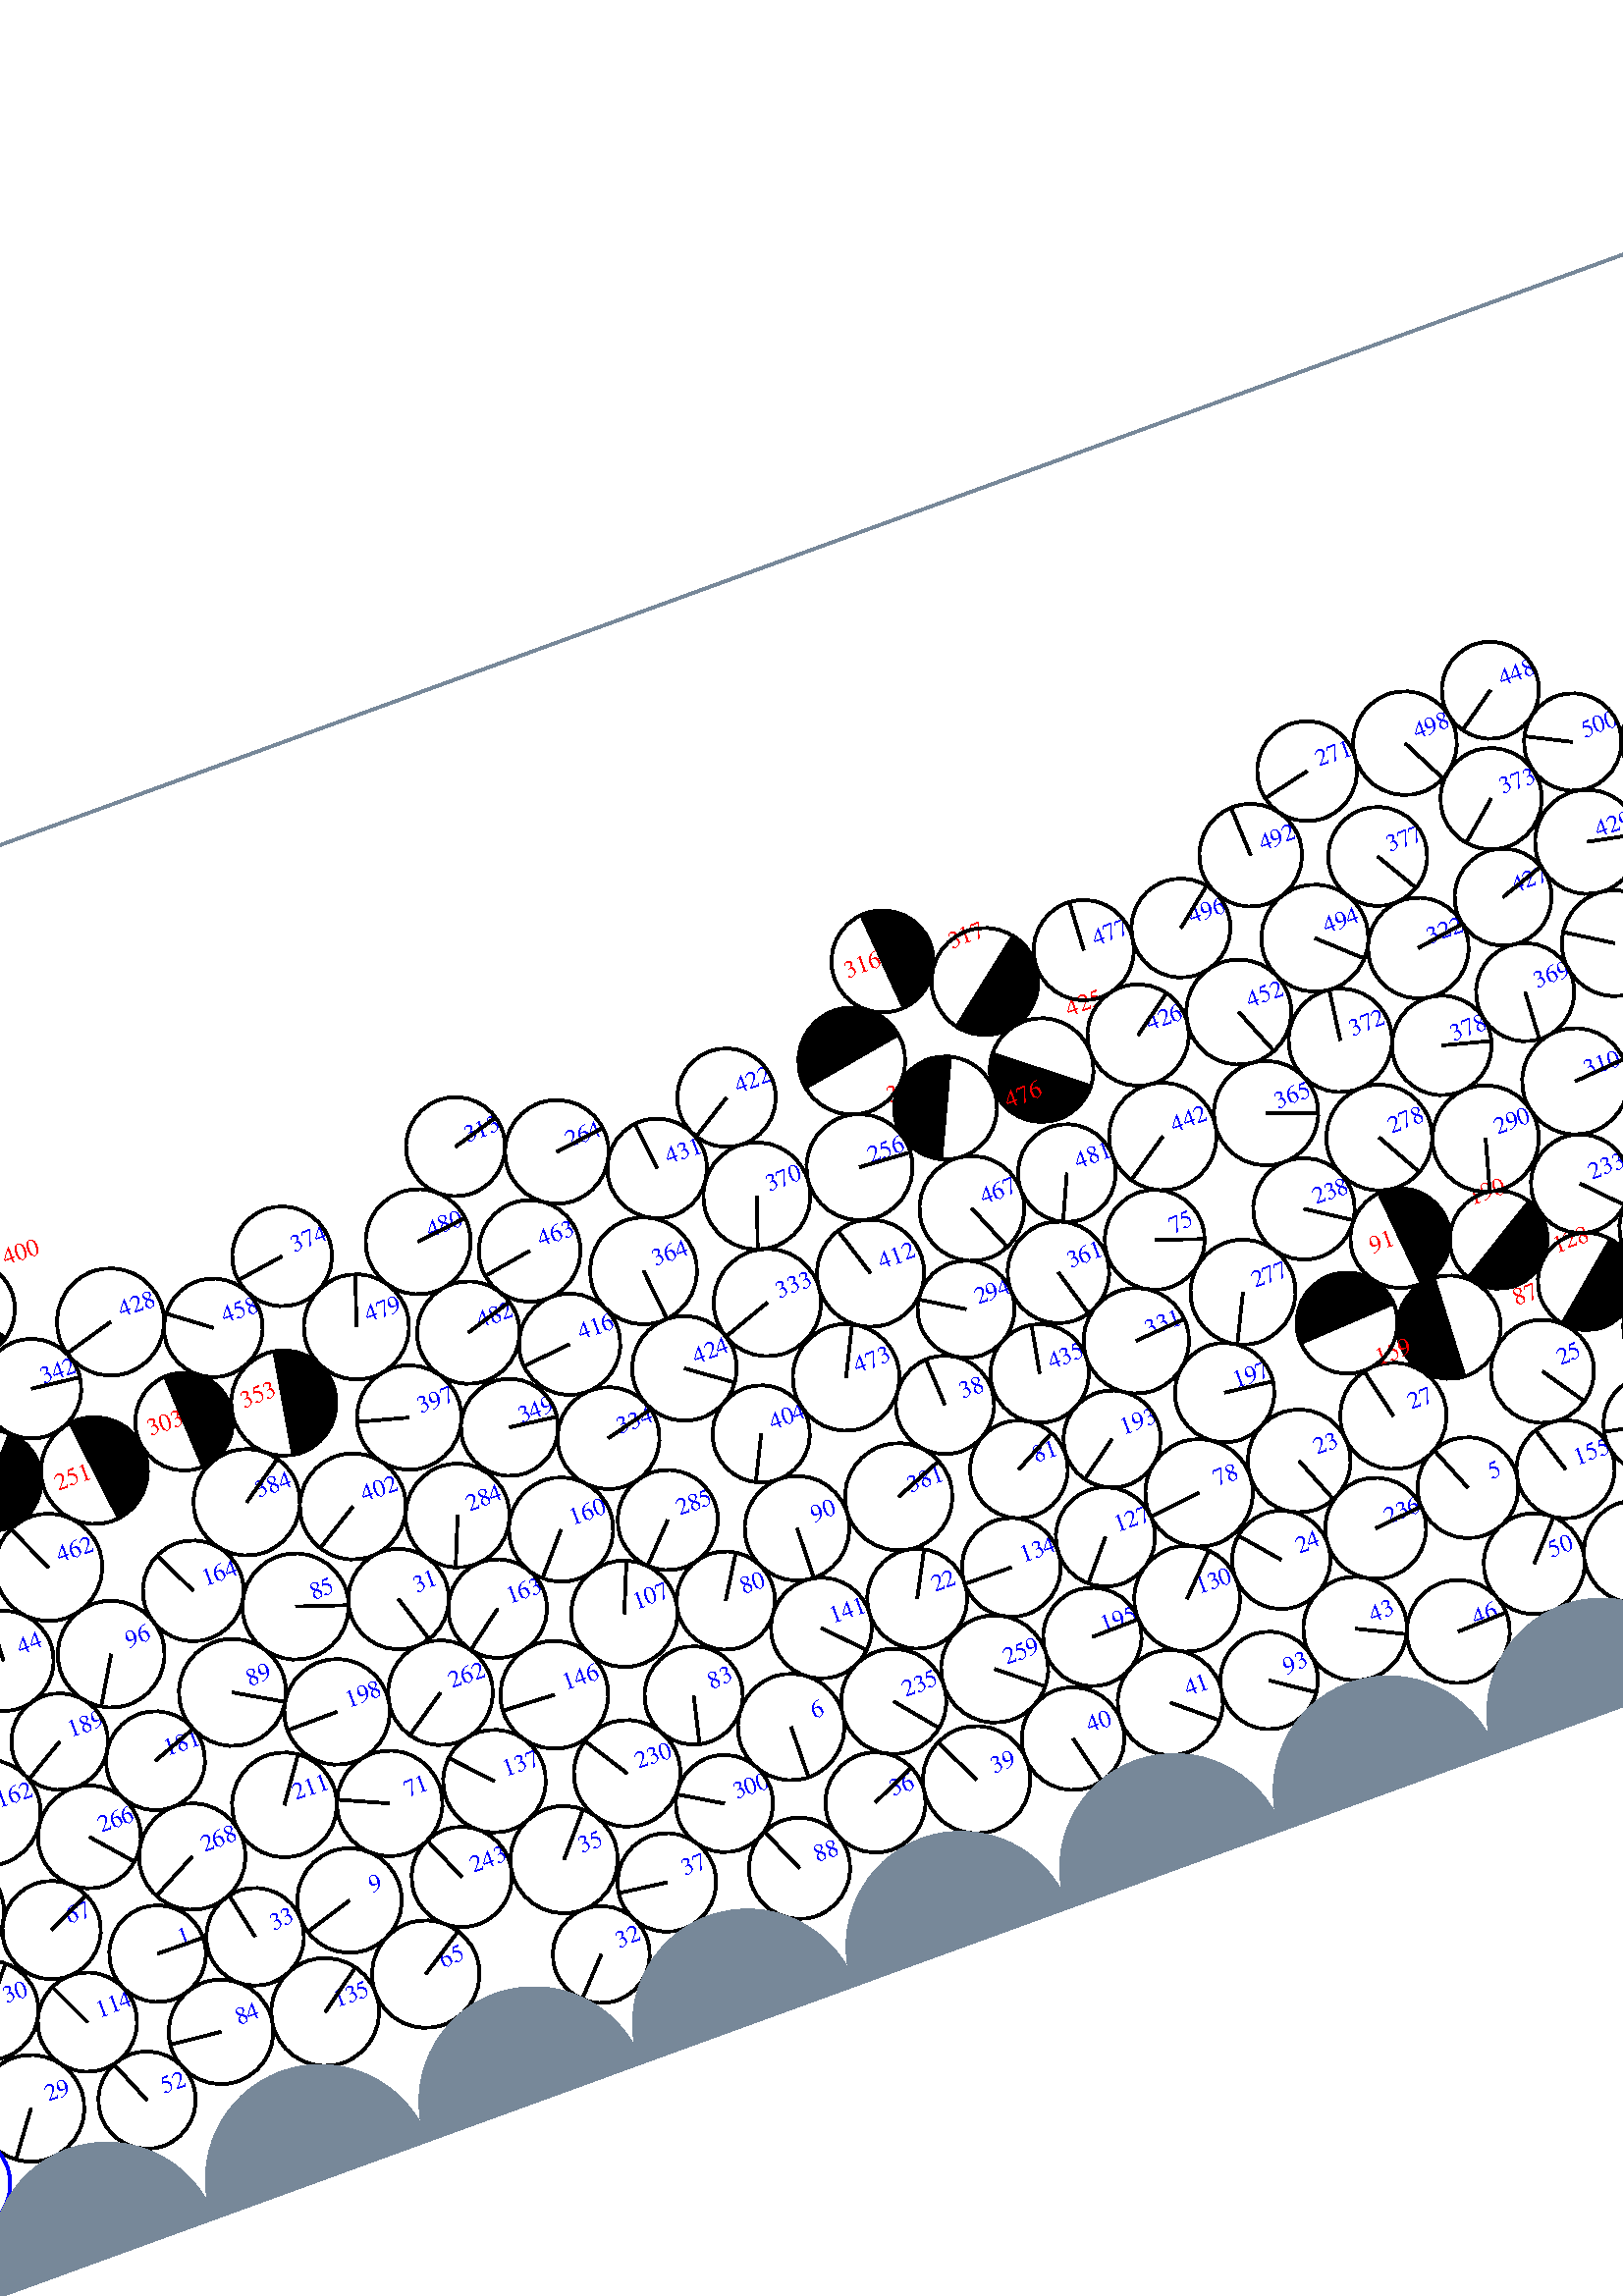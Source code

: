 %%!PS-Adobe-3.0 EPSF-3.0
%%Document-Fonts: Times-Roman
%%Pages: 1
%%BoundingBox:  -250    0 2083 1474
%%LanguageLevel: 1
%%EndComments
%%BeginProlog
%%EndProlog
%% Page:     1    1
save
 /Times-Roman 24 selectfont
  -145.000   450.000 moveto
(  57.10) show
 stroke
 /Times-Roman 9 selectfont
 20 rotate
     0.126     0.000     0.874 setrgbcolor
     0.000     0.000     1.000 setrgbcolor
    97.242    98.208 moveto
(    1) show
 stroke
     0.000     0.000     0.000 setrgbcolor
    97.242    98.208    17.732  0   360  arc
    97.242    98.208 moveto
    17.731    -0.192 rlineto
 stroke
     0.002     0.000     0.998 setrgbcolor
     0.000     0.000     1.000 setrgbcolor
   948.388    58.522 moveto
(    2) show
 stroke
     0.000     0.000     0.000 setrgbcolor
   948.388    58.522    17.726  0   360  arc
   948.388    58.522 moveto
     4.372   -17.179 rlineto
 stroke
     0.012     0.000     0.988 setrgbcolor
     0.000     0.000     1.000 setrgbcolor
  1646.515    81.276 moveto
(    3) show
 stroke
     0.000     0.000     0.000 setrgbcolor
  1646.515    81.276    18.295  0   360  arc
  1646.515    81.276 moveto
   -17.344     5.822 rlineto
 stroke
     0.097     0.000     0.903 setrgbcolor
     0.000     0.000     1.000 setrgbcolor
  1019.194    74.053 moveto
(    4) show
 stroke
     0.000     0.000     0.000 setrgbcolor
  1019.194    74.053    18.630  0   360  arc
  1019.194    74.053 moveto
   -18.610    -0.865 rlineto
 stroke
     0.137     0.000     0.863 setrgbcolor
     0.000     0.000     1.000 setrgbcolor
   607.138    94.478 moveto
(    5) show
 stroke
     0.000     0.000     0.000 setrgbcolor
   607.138    94.478    18.499  0   360  arc
   607.138    94.478 moveto
    -6.917    17.157 rlineto
 stroke
     0.187     0.000     0.813 setrgbcolor
     0.000     0.000     1.000 setrgbcolor
   343.941    96.883 moveto
(    6) show
 stroke
     0.000     0.000     0.000 setrgbcolor
   343.941    96.883    19.534  0   360  arc
   343.941    96.883 moveto
    -0.297   -19.532 rlineto
 stroke
     0.124     0.000     0.876 setrgbcolor
     0.000     0.000     1.000 setrgbcolor
  1179.749    53.940 moveto
(    7) show
 stroke
     0.000     0.000     0.000 setrgbcolor
  1179.749    53.940    19.388  0   360  arc
  1179.749    53.940 moveto
   -11.311    15.747 rlineto
 stroke
     0.126     0.000     0.874 setrgbcolor
     0.000     0.000     1.000 setrgbcolor
  1216.676    59.007 moveto
(    8) show
 stroke
     0.000     0.000     0.000 setrgbcolor
  1216.676    59.007    17.945  0   360  arc
  1216.676    59.007 moveto
     9.686    15.106 rlineto
 stroke
     0.014     0.000     0.986 setrgbcolor
     0.000     0.000     1.000 setrgbcolor
   170.032    92.473 moveto
(    9) show
 stroke
     0.000     0.000     0.000 setrgbcolor
   170.032    92.473    19.165  0   360  arc
   170.032    92.473 moveto
   -18.338    -5.568 rlineto
 stroke
     1.000     0.000     0.000 setrgbcolor
   709.577   109.297 moveto
(   10) show
 stroke
     0.000     0.000     0.000 setrgbcolor
   716.068    90.844    19.561   199.382   379.382  arc
 closepath gsave fill grestore
 stroke
     0.000     0.000     0.000 setrgbcolor
   716.068    90.844    19.561  0   360  arc
 stroke
     0.262     0.000     0.738 setrgbcolor
     0.000     0.000     1.000 setrgbcolor
  1251.899    46.436 moveto
(   11) show
 stroke
     0.000     0.000     0.000 setrgbcolor
  1251.899    46.436    19.503  0   360  arc
  1251.899    46.436 moveto
    10.485    16.446 rlineto
 stroke
     0.209     0.000     0.791 setrgbcolor
     0.000     0.000     1.000 setrgbcolor
   867.343    90.032 moveto
(   12) show
 stroke
     0.000     0.000     0.000 setrgbcolor
   867.343    90.032    18.315  0   360  arc
   867.343    90.032 moveto
   -16.516     7.915 rlineto
 stroke
     0.020     0.000     0.980 setrgbcolor
     0.000     0.000     1.000 setrgbcolor
  1411.516    46.966 moveto
(   13) show
 stroke
     0.000     0.000     0.000 setrgbcolor
  1411.516    46.966    17.905  0   360  arc
  1411.516    46.966 moveto
     8.094   -15.972 rlineto
 stroke
     0.059     0.000     0.941 setrgbcolor
     0.000     0.000     1.000 setrgbcolor
  1543.347    59.384 moveto
(   14) show
 stroke
     0.000     0.000     0.000 setrgbcolor
  1543.347    59.384    17.745  0   360  arc
  1543.347    59.384 moveto
    15.048     9.405 rlineto
 stroke
     0.005     0.000     0.995 setrgbcolor
     0.000     0.000     1.000 setrgbcolor
  1500.000    42.394 moveto
(   15) show
 stroke
     0.000     0.000     0.000 setrgbcolor
  1500.000    42.394    17.857  0   360  arc
  1500.000    42.394 moveto
    16.867     5.861 rlineto
 stroke
     0.109     0.000     0.891 setrgbcolor
     0.000     0.000     1.000 setrgbcolor
  1142.433    57.131 moveto
(   16) show
 stroke
     0.000     0.000     0.000 setrgbcolor
  1142.433    57.131    18.126  0   360  arc
  1142.433    57.131 moveto
    17.808    -3.378 rlineto
 stroke
     0.065     0.000     0.935 setrgbcolor
     0.000     0.000     1.000 setrgbcolor
  2030.587   165.623 moveto
(   17) show
 stroke
     0.000     0.000     0.000 setrgbcolor
  2030.587   165.623    18.128  0   360  arc
  2030.587   165.623 moveto
    11.296    14.178 rlineto
 stroke
     0.013     0.000     0.987 setrgbcolor
     0.000     0.000     1.000 setrgbcolor
  1617.165    59.461 moveto
(   18) show
 stroke
     0.000     0.000     0.000 setrgbcolor
  1617.165    59.461    18.322  0   360  arc
  1617.165    59.461 moveto
    11.389    14.353 rlineto
 stroke
     0.007     0.000     0.993 setrgbcolor
     0.000     0.000     1.000 setrgbcolor
  1697.893    60.217 moveto
(   19) show
 stroke
     0.000     0.000     0.000 setrgbcolor
  1697.893    60.217    19.466  0   360  arc
  1697.893    60.217 moveto
   -19.397    -1.631 rlineto
 stroke
     0.009     0.000     0.991 setrgbcolor
     0.000     0.000     1.000 setrgbcolor
  1961.134    59.633 moveto
(   20) show
 stroke
     0.000     0.000     0.000 setrgbcolor
  1961.134    59.633    18.090  0   360  arc
  1961.134    59.633 moveto
    11.704   -13.794 rlineto
 stroke
     0.016     0.000     0.984 setrgbcolor
     0.000     0.000     1.000 setrgbcolor
  1890.794    57.996 moveto
(   21) show
 stroke
     0.000     0.000     0.000 setrgbcolor
  1890.794    57.996    18.477  0   360  arc
  1890.794    57.996 moveto
    11.320   -14.604 rlineto
 stroke
     0.275     0.000     0.725 setrgbcolor
     0.000     0.000     1.000 setrgbcolor
   403.462   125.270 moveto
(   22) show
 stroke
     0.000     0.000     0.000 setrgbcolor
   403.462   125.270    18.328  0   360  arc
   403.462   125.270 moveto
     8.595    16.188 rlineto
 stroke
     0.109     0.000     0.891 setrgbcolor
     0.000     0.000     1.000 setrgbcolor
   552.372   124.865 moveto
(   23) show
 stroke
     0.000     0.000     0.000 setrgbcolor
   552.372   124.865    18.851  0   360  arc
   552.372   124.865 moveto
     6.957   -17.520 rlineto
 stroke
     0.121     0.000     0.879 setrgbcolor
     0.000     0.000     1.000 setrgbcolor
   533.783    93.037 moveto
(   24) show
 stroke
     0.000     0.000     0.000 setrgbcolor
   533.783    93.037    18.036  0   360  arc
   533.783    93.037 moveto
   -11.752    13.682 rlineto
 stroke
     0.262     0.000     0.738 setrgbcolor
     0.000     0.000     1.000 setrgbcolor
   647.420   125.225 moveto
(   25) show
 stroke
     0.000     0.000     0.000 setrgbcolor
   647.420   125.225    18.912  0   360  arc
   647.420   125.225 moveto
    10.726   -15.577 rlineto
 stroke
     0.017     0.000     0.983 setrgbcolor
     0.000     0.000     1.000 setrgbcolor
  1815.427    55.240 moveto
(   26) show
 stroke
     0.000     0.000     0.000 setrgbcolor
  1815.427    55.240    18.508  0   360  arc
  1815.427    55.240 moveto
    12.458    13.688 rlineto
 stroke
     0.112     0.000     0.888 setrgbcolor
     0.000     0.000     1.000 setrgbcolor
   590.484   128.586 moveto
(   27) show
 stroke
     0.000     0.000     0.000 setrgbcolor
   590.484   128.586    19.506  0   360  arc
   590.484   128.586 moveto
    -4.479    18.985 rlineto
 stroke
     0.013     0.000     0.987 setrgbcolor
     0.000     0.000     1.000 setrgbcolor
  1926.352    50.307 moveto
(   28) show
 stroke
     0.000     0.000     0.000 setrgbcolor
  1926.352    50.307    17.961  0   360  arc
  1926.352    50.307 moveto
    17.664     3.253 rlineto
 stroke
     0.007     0.000     0.993 setrgbcolor
     0.000     0.000     1.000 setrgbcolor
    34.208    60.790 moveto
(   29) show
 stroke
     0.000     0.000     0.000 setrgbcolor
    34.208    60.790    19.584  0   360  arc
    34.208    60.790 moveto
   -11.589   -15.787 rlineto
 stroke
     0.018     0.000     0.982 setrgbcolor
     0.000     0.000     1.000 setrgbcolor
    31.957    99.901 moveto
(   30) show
 stroke
     0.000     0.000     0.000 setrgbcolor
    31.957    99.901    18.252  0   360  arc
    31.957    99.901 moveto
    11.682    14.024 rlineto
 stroke
     0.375     0.000     0.625 setrgbcolor
     0.000     0.000     1.000 setrgbcolor
   224.736   190.193 moveto
(   31) show
 stroke
     0.000     0.000     0.000 setrgbcolor
   224.736   190.193    18.435  0   360  arc
   224.736   190.193 moveto
     5.513   -17.592 rlineto
 stroke
     0.000     0.000     1.000 setrgbcolor
     0.000     0.000     1.000 setrgbcolor
   250.000    42.274 moveto
(   32) show
 stroke
     0.000     0.000     0.000 setrgbcolor
   250.000    42.274    17.773  0   360  arc
   250.000    42.274 moveto
   -12.172   -12.951 rlineto
 stroke
     0.050     0.000     0.950 setrgbcolor
     0.000     0.000     1.000 setrgbcolor
   132.978    91.801 moveto
(   33) show
 stroke
     0.000     0.000     0.000 setrgbcolor
   132.978    91.801    17.911  0   360  arc
   132.978    91.801 moveto
    -3.809    17.501 rlineto
 stroke
     0.082     0.000     0.918 setrgbcolor
     0.000     0.000     1.000 setrgbcolor
  1932.333   126.969 moveto
(   34) show
 stroke
     0.000     0.000     0.000 setrgbcolor
  1932.333   126.969    19.355  0   360  arc
  1932.333   126.969 moveto
    17.918     7.320 rlineto
 stroke
     0.111     0.000     0.889 setrgbcolor
     0.000     0.000     1.000 setrgbcolor
   249.070    79.644 moveto
(   35) show
 stroke
     0.000     0.000     0.000 setrgbcolor
   249.070    79.644    19.670  0   360  arc
   249.070    79.644 moveto
    12.828    14.912 rlineto
 stroke
     0.199     0.000     0.801 setrgbcolor
     0.000     0.000     1.000 setrgbcolor
   363.541    60.309 moveto
(   36) show
 stroke
     0.000     0.000     0.000 setrgbcolor
   363.541    60.309    18.375  0   360  arc
   363.541    60.309 moveto
    16.740     7.576 rlineto
 stroke
     0.004     0.000     0.996 setrgbcolor
     0.000     0.000     1.000 setrgbcolor
   281.638    58.902 moveto
(   37) show
 stroke
     0.000     0.000     0.000 setrgbcolor
   281.638    58.902    18.090  0   360  arc
   281.638    58.902 moveto
   -17.939     2.336 rlineto
 stroke
     0.279     0.000     0.721 setrgbcolor
     0.000     0.000     1.000 setrgbcolor
   437.354   188.599 moveto
(   38) show
 stroke
     0.000     0.000     0.000 setrgbcolor
   437.354   188.599    18.053  0   360  arc
   437.354   188.599 moveto
    -0.944    18.028 rlineto
 stroke
     0.135     0.000     0.865 setrgbcolor
     0.000     0.000     1.000 setrgbcolor
   401.230    55.452 moveto
(   39) show
 stroke
     0.000     0.000     0.000 setrgbcolor
   401.230    55.452    19.692  0   360  arc
   401.230    55.452 moveto
    -8.595    17.717 rlineto
 stroke
     0.122     0.000     0.878 setrgbcolor
     0.000     0.000     1.000 setrgbcolor
   439.610    57.512 moveto
(   40) show
 stroke
     0.000     0.000     0.000 setrgbcolor
   439.610    57.512    18.834  0   360  arc
   439.610    57.512 moveto
     4.598   -18.264 rlineto
 stroke
     0.116     0.000     0.884 setrgbcolor
     0.000     0.000     1.000 setrgbcolor
   477.654    57.754 moveto
(   41) show
 stroke
     0.000     0.000     0.000 setrgbcolor
   477.654    57.754    19.316  0   360  arc
   477.654    57.754 moveto
    14.821   -12.386 rlineto
 stroke
     1.000     0.000     0.000 setrgbcolor
   686.353   138.068 moveto
(   42) show
 stroke
     0.000     0.000     0.000 setrgbcolor
   697.867   123.884    18.269  -140.932    39.068  arc
 closepath gsave fill grestore
 stroke
     0.000     0.000     0.000 setrgbcolor
   697.867   123.884    18.269  0   360  arc
 stroke
     0.133     0.000     0.867 setrgbcolor
     0.000     0.000     1.000 setrgbcolor
   550.613    60.053 moveto
(   43) show
 stroke
     0.000     0.000     0.000 setrgbcolor
   550.613    60.053    19.024  0   360  arc
   550.613    60.053 moveto
    17.073    -8.393 rlineto
 stroke
     0.105     0.000     0.895 setrgbcolor
     0.000     0.000     1.000 setrgbcolor
    80.869   218.462 moveto
(   44) show
 stroke
     0.000     0.000     0.000 setrgbcolor
    80.869   218.462    18.407  0   360  arc
    80.869   218.462 moveto
     0.887    18.386 rlineto
 stroke
     0.250     0.000     0.750 setrgbcolor
     0.000     0.000     1.000 setrgbcolor
   656.656    51.421 moveto
(   45) show
 stroke
     0.000     0.000     0.000 setrgbcolor
   656.656    51.421    18.759  0   360  arc
   656.656    51.421 moveto
    -2.038   -18.647 rlineto
 stroke
     0.258     0.000     0.742 setrgbcolor
     0.000     0.000     1.000 setrgbcolor
   585.776    46.109 moveto
(   46) show
 stroke
     0.000     0.000     0.000 setrgbcolor
   585.776    46.109    18.903  0   360  arc
   585.776    46.109 moveto
    18.895     0.569 rlineto
 stroke
     0.011     0.000     0.989 setrgbcolor
     0.000     0.000     1.000 setrgbcolor
   741.233    50.454 moveto
(   47) show
 stroke
     0.000     0.000     0.000 setrgbcolor
   741.233    50.454    18.574  0   360  arc
   741.233    50.454 moveto
   -15.925    -9.559 rlineto
 stroke
     0.005     0.000     0.995 setrgbcolor
     0.000     0.000     1.000 setrgbcolor
   812.499    55.659 moveto
(   48) show
 stroke
     0.000     0.000     0.000 setrgbcolor
   812.499    55.659    17.766  0   360  arc
   812.499    55.659 moveto
    -8.411    15.648 rlineto
 stroke
     0.009     0.000     0.991 setrgbcolor
     0.000     0.000     1.000 setrgbcolor
   848.168    53.276 moveto
(   49) show
 stroke
     0.000     0.000     0.000 setrgbcolor
   848.168    53.276    17.987  0   360  arc
   848.168    53.276 moveto
    11.856   -13.527 rlineto
 stroke
     0.255     0.000     0.745 setrgbcolor
     0.000     0.000     1.000 setrgbcolor
   620.449    59.983 moveto
(   50) show
 stroke
     0.000     0.000     0.000 setrgbcolor
   620.449    59.983    18.513  0   360  arc
   620.449    59.983 moveto
    12.548    13.611 rlineto
 stroke
     0.341     0.000     0.659 setrgbcolor
     0.000     0.000     1.000 setrgbcolor
  1364.500    97.926 moveto
(   51) show
 stroke
     0.000     0.000     0.000 setrgbcolor
  1364.500    97.926    18.124  0   360  arc
  1364.500    97.926 moveto
   -14.521   -10.846 rlineto
 stroke
     0.031     0.000     0.969 setrgbcolor
     0.000     0.000     1.000 setrgbcolor
    75.226    49.068 moveto
(   52) show
 stroke
     0.000     0.000     0.000 setrgbcolor
    75.226    49.068    17.839  0   360  arc
    75.226    49.068 moveto
    -6.907    16.448 rlineto
 stroke
     0.107     0.000     0.893 setrgbcolor
     0.000     0.000     1.000 setrgbcolor
  1759.764    92.955 moveto
(   53) show
 stroke
     0.000     0.000     0.000 setrgbcolor
  1759.764    92.955    18.733  0   360  arc
  1759.764    92.955 moveto
    15.306   -10.801 rlineto
 stroke
     0.307     0.000     0.693 setrgbcolor
     0.000     0.000     1.000 setrgbcolor
  1362.202   134.641 moveto
(   54) show
 stroke
     0.000     0.000     0.000 setrgbcolor
  1362.202   134.641    18.667  0   360  arc
  1362.202   134.641 moveto
     1.294    18.622 rlineto
 stroke
     0.057     0.000     0.943 setrgbcolor
     0.000     0.000     1.000 setrgbcolor
  1834.844    96.527 moveto
(   55) show
 stroke
     0.000     0.000     0.000 setrgbcolor
  1834.844    96.527    18.184  0   360  arc
  1834.844    96.527 moveto
    -1.016    18.155 rlineto
 stroke
     0.033     0.000     0.967 setrgbcolor
     0.000     0.000     1.000 setrgbcolor
  1871.804    90.576 moveto
(   56) show
 stroke
     0.000     0.000     0.000 setrgbcolor
  1871.804    90.576    19.260  0   360  arc
  1871.804    90.576 moveto
    -9.856    16.547 rlineto
 stroke
     0.004     0.000     0.996 setrgbcolor
     0.000     0.000     1.000 setrgbcolor
   776.936    57.634 moveto
(   57) show
 stroke
     0.000     0.000     0.000 setrgbcolor
   776.936    57.634    17.853  0   360  arc
   776.936    57.634 moveto
    17.610    -2.939 rlineto
 stroke
     0.006     0.000     0.994 setrgbcolor
     0.000     0.000     1.000 setrgbcolor
   916.667    42.484 moveto
(   58) show
 stroke
     0.000     0.000     0.000 setrgbcolor
   916.667    42.484    17.852  0   360  arc
   916.667    42.484 moveto
    -3.524   -17.500 rlineto
 stroke
     0.193     0.000     0.807 setrgbcolor
     0.000     0.000     1.000 setrgbcolor
   693.829    59.171 moveto
(   59) show
 stroke
     0.000     0.000     0.000 setrgbcolor
   693.829    59.171    19.339  0   360  arc
   693.829    59.171 moveto
    18.937    -3.921 rlineto
 stroke
     0.069     0.000     0.931 setrgbcolor
     0.000     0.000     1.000 setrgbcolor
  1970.629   122.641 moveto
(   60) show
 stroke
     0.000     0.000     0.000 setrgbcolor
  1970.629   122.641    19.189  0   360  arc
  1970.629   122.641 moveto
   -18.350     5.612 rlineto
 stroke
     0.235     0.000     0.765 setrgbcolor
     0.000     0.000     1.000 setrgbcolor
   830.224    90.914 moveto
(   61) show
 stroke
     0.000     0.000     0.000 setrgbcolor
   830.224    90.914    18.882  0   360  arc
   830.224    90.914 moveto
    -5.538    18.052 rlineto
 stroke
     0.034     0.000     0.966 setrgbcolor
     0.000     0.000     1.000 setrgbcolor
  1526.151   134.282 moveto
(   62) show
 stroke
     0.000     0.000     0.000 setrgbcolor
  1526.151   134.282    18.531  0   360  arc
  1526.151   134.282 moveto
    18.518     0.691 rlineto
 stroke
     0.354     0.000     0.646 setrgbcolor
     0.000     0.000     1.000 setrgbcolor
  1298.930    97.550 moveto
(   63) show
 stroke
     0.000     0.000     0.000 setrgbcolor
  1298.930    97.550    18.497  0   360  arc
  1298.930    97.550 moveto
    -9.413    15.923 rlineto
 stroke
     1.000     0.000     0.000 setrgbcolor
   790.971   175.242 moveto
(   64) show
 stroke
     0.000     0.000     0.000 setrgbcolor
   804.242   188.368    18.665   -45.314   134.686  arc
 closepath gsave fill grestore
 stroke
     0.000     0.000     0.000 setrgbcolor
   804.242   188.368    18.665  0   360  arc
 stroke
     0.088     0.000     0.912 setrgbcolor
     0.000     0.000     1.000 setrgbcolor
   187.072    57.535 moveto
(   65) show
 stroke
     0.000     0.000     0.000 setrgbcolor
   187.072    57.535    19.720  0   360  arc
   187.072    57.535 moveto
    16.560    10.708 rlineto
 stroke
     0.006     0.000     0.994 setrgbcolor
     0.000     0.000     1.000 setrgbcolor
   884.900    58.580 moveto
(   66) show
 stroke
     0.000     0.000     0.000 setrgbcolor
   884.900    58.580    17.787  0   360  arc
   884.900    58.580 moveto
     4.800    17.127 rlineto
 stroke
     0.149     0.000     0.851 setrgbcolor
     0.000     0.000     1.000 setrgbcolor
    63.681   119.621 moveto
(   67) show
 stroke
     0.000     0.000     0.000 setrgbcolor
    63.681   119.621    18.043  0   360  arc
    63.681   119.621 moveto
    16.309     7.719 rlineto
 stroke
     0.209     0.000     0.791 setrgbcolor
     0.000     0.000     1.000 setrgbcolor
   903.956    89.208 moveto
(   68) show
 stroke
     0.000     0.000     0.000 setrgbcolor
   903.956    89.208    18.315  0   360  arc
   903.956    89.208 moveto
   -18.305    -0.613 rlineto
 stroke
     0.036     0.000     0.964 setrgbcolor
     0.000     0.000     1.000 setrgbcolor
  1445.288    57.890 moveto
(   69) show
 stroke
     0.000     0.000     0.000 setrgbcolor
  1445.288    57.890    17.719  0   360  arc
  1445.288    57.890 moveto
    15.451    -8.674 rlineto
 stroke
     0.147     0.000     0.853 setrgbcolor
     0.000     0.000     1.000 setrgbcolor
  1722.983    88.467 moveto
(   70) show
 stroke
     0.000     0.000     0.000 setrgbcolor
  1722.983    88.467    18.374  0   360  arc
  1722.983    88.467 moveto
    16.287     8.505 rlineto
 stroke
     0.035     0.000     0.965 setrgbcolor
     0.000     0.000     1.000 setrgbcolor
   196.052   120.881 moveto
(   71) show
 stroke
     0.000     0.000     0.000 setrgbcolor
   196.052   120.881    19.367  0   360  arc
   196.052   120.881 moveto
   -17.680     7.907 rlineto
 stroke
     0.015     0.000     0.985 setrgbcolor
     0.000     0.000     1.000 setrgbcolor
  1333.333    43.180 moveto
(   72) show
 stroke
     0.000     0.000     0.000 setrgbcolor
  1333.333    43.180    18.392  0   360  arc
  1333.333    43.180 moveto
    14.166   -11.731 rlineto
 stroke
     0.541     0.000     0.459 setrgbcolor
     0.000     0.000     1.000 setrgbcolor
   998.150   185.394 moveto
(   73) show
 stroke
     0.000     0.000     0.000 setrgbcolor
   998.150   185.394    17.988  0   360  arc
   998.150   185.394 moveto
    -7.705    16.254 rlineto
 stroke
     0.085     0.000     0.915 setrgbcolor
     0.000     0.000     1.000 setrgbcolor
  1475.313    78.375 moveto
(   74) show
 stroke
     0.000     0.000     0.000 setrgbcolor
  1475.313    78.375    18.749  0   360  arc
  1475.313    78.375 moveto
    17.838    -5.773 rlineto
 stroke
     0.260     0.000     0.740 setrgbcolor
     0.000     0.000     1.000 setrgbcolor
   530.324   219.182 moveto
(   75) show
 stroke
     0.000     0.000     0.000 setrgbcolor
   530.324   219.182    18.329  0   360  arc
   530.324   219.182 moveto
    17.316    -6.009 rlineto
 stroke
     0.066     0.000     0.934 setrgbcolor
     0.000     0.000     1.000 setrgbcolor
  1137.471    92.520 moveto
(   76) show
 stroke
     0.000     0.000     0.000 setrgbcolor
  1137.471    92.520    17.717  0   360  arc
  1137.471    92.520 moveto
    -4.306    17.186 rlineto
 stroke
     0.149     0.000     0.851 setrgbcolor
     0.000     0.000     1.000 setrgbcolor
   940.633    94.064 moveto
(   77) show
 stroke
     0.000     0.000     0.000 setrgbcolor
   940.633    94.064    18.711  0   360  arc
   940.633    94.064 moveto
     4.378   -18.191 rlineto
 stroke
     0.112     0.000     0.888 setrgbcolor
     0.000     0.000     1.000 setrgbcolor
   513.869   126.412 moveto
(   78) show
 stroke
     0.000     0.000     0.000 setrgbcolor
   513.869   126.412    19.728  0   360  arc
   513.869   126.412 moveto
   -19.602    -2.222 rlineto
 stroke
     0.312     0.000     0.688 setrgbcolor
     0.000     0.000     1.000 setrgbcolor
  1824.589   275.374 moveto
(   79) show
 stroke
     0.000     0.000     0.000 setrgbcolor
  1824.589   275.374    18.624  0   360  arc
  1824.589   275.374 moveto
     7.151    17.196 rlineto
 stroke
     0.179     0.000     0.821 setrgbcolor
     0.000     0.000     1.000 setrgbcolor
   337.285   148.655 moveto
(   80) show
 stroke
     0.000     0.000     0.000 setrgbcolor
   337.285   148.655    18.024  0   360  arc
   337.285   148.655 moveto
     9.491    15.323 rlineto
 stroke
     0.139     0.000     0.861 setrgbcolor
     0.000     0.000     1.000 setrgbcolor
   454.762   157.104 moveto
(   81) show
 stroke
     0.000     0.000     0.000 setrgbcolor
   454.762   157.104    17.938  0   360  arc
   454.762   157.104 moveto
    15.810     8.475 rlineto
 stroke
     0.015     0.000     0.985 setrgbcolor
     0.000     0.000     1.000 setrgbcolor
  1853.114    56.877 moveto
(   82) show
 stroke
     0.000     0.000     0.000 setrgbcolor
  1853.114    56.877    19.279  0   360  arc
  1853.114    56.877 moveto
   -13.887    13.373 rlineto
 stroke
     0.179     0.000     0.821 setrgbcolor
     0.000     0.000     1.000 setrgbcolor
   314.333   119.985 moveto
(   83) show
 stroke
     0.000     0.000     0.000 setrgbcolor
   314.333   119.985    18.028  0   360  arc
   314.333   119.985 moveto
    -4.078   -17.561 rlineto
 stroke
     0.128     0.000     0.872 setrgbcolor
     0.000     0.000     1.000 setrgbcolor
   109.281    63.325 moveto
(   84) show
 stroke
     0.000     0.000     0.000 setrgbcolor
   109.281    63.325    19.175  0   360  arc
   109.281    63.325 moveto
   -19.075     1.955 rlineto
 stroke
     0.370     0.000     0.630 setrgbcolor
     0.000     0.000     1.000 setrgbcolor
   188.316   200.556 moveto
(   85) show
 stroke
     0.000     0.000     0.000 setrgbcolor
   188.316   200.556    19.486  0   360  arc
   188.316   200.556 moveto
    18.470    -6.211 rlineto
 stroke
     0.017     0.000     0.983 setrgbcolor
     0.000     0.000     1.000 setrgbcolor
  2051.291    95.669 moveto
(   86) show
 stroke
     0.000     0.000     0.000 setrgbcolor
  2051.291    95.669    18.917  0   360  arc
  2051.291    95.669 moveto
    -6.485    17.770 rlineto
 stroke
     1.000     0.000     0.000 setrgbcolor
   639.750   151.258 moveto
(   87) show
 stroke
     0.000     0.000     0.000 setrgbcolor
   620.808   152.164    18.964    87.263   267.263  arc
 closepath gsave fill grestore
 stroke
     0.000     0.000     0.000 setrgbcolor
   620.808   152.164    18.964  0   360  arc
 stroke
     0.076     0.000     0.924 setrgbcolor
     0.000     0.000     1.000 setrgbcolor
   329.117    47.129 moveto
(   88) show
 stroke
     0.000     0.000     0.000 setrgbcolor
   329.117    47.129    18.576  0   360  arc
   329.117    47.129 moveto
    -7.473    17.007 rlineto
 stroke
     0.251     0.000     0.749 setrgbcolor
     0.000     0.000     1.000 setrgbcolor
   155.800   178.854 moveto
(   89) show
 stroke
     0.000     0.000     0.000 setrgbcolor
   155.800   178.854    19.641  0   360  arc
   155.800   178.854 moveto
    16.969    -9.891 rlineto
 stroke
     0.215     0.000     0.785 setrgbcolor
     0.000     0.000     1.000 setrgbcolor
   370.910   164.621 moveto
(   90) show
 stroke
     0.000     0.000     0.000 setrgbcolor
   370.910   164.621    19.201  0   360  arc
   370.910   164.621 moveto
    -0.436   -19.196 rlineto
 stroke
     1.000     0.000     0.000 setrgbcolor
   596.908   187.258 moveto
(   91) show
 stroke
     0.000     0.000     0.000 setrgbcolor
   615.116   188.964    18.287   -84.649    95.351  arc
 closepath gsave fill grestore
 stroke
     0.000     0.000     0.000 setrgbcolor
   615.116   188.964    18.287  0   360  arc
 stroke
     0.116     0.000     0.884 setrgbcolor
     0.000     0.000     1.000 setrgbcolor
  2020.572   202.037 moveto
(   92) show
 stroke
     0.000     0.000     0.000 setrgbcolor
  2020.572   202.037    19.660  0   360  arc
  2020.572   202.037 moveto
    19.517    -2.363 rlineto
 stroke
     0.134     0.000     0.866 setrgbcolor
     0.000     0.000     1.000 setrgbcolor
   514.464    52.986 moveto
(   93) show
 stroke
     0.000     0.000     0.000 setrgbcolor
   514.464    52.986    17.906  0   360  arc
   514.464    52.986 moveto
    14.816   -10.055 rlineto
 stroke
     0.192     0.000     0.808 setrgbcolor
     0.000     0.000     1.000 setrgbcolor
    33.830   239.700 moveto
(   94) show
 stroke
     0.000     0.000     0.000 setrgbcolor
    33.830   239.700    18.600  0   360  arc
    33.830   239.700 moveto
   -14.306    11.886 rlineto
 stroke
     0.532     0.000     0.468 setrgbcolor
     0.000     0.000     1.000 setrgbcolor
  1470.275   257.529 moveto
(   95) show
 stroke
     0.000     0.000     0.000 setrgbcolor
  1470.275   257.529    19.568  0   360  arc
  1470.275   257.529 moveto
    14.216    13.446 rlineto
 stroke
     0.229     0.000     0.771 setrgbcolor
     0.000     0.000     1.000 setrgbcolor
   118.813   207.247 moveto
(   96) show
 stroke
     0.000     0.000     0.000 setrgbcolor
   118.813   207.247    19.590  0   360  arc
   118.813   207.247 moveto
   -10.042   -16.820 rlineto
 stroke
     0.192     0.000     0.808 setrgbcolor
     0.000     0.000     1.000 setrgbcolor
  2004.017   275.177 moveto
(   97) show
 stroke
     0.000     0.000     0.000 setrgbcolor
  2004.017   275.177    17.799  0   360  arc
  2004.017   275.177 moveto
    16.846     5.746 rlineto
 stroke
     0.139     0.000     0.861 setrgbcolor
     0.000     0.000     1.000 setrgbcolor
  1708.136   123.251 moveto
(   98) show
 stroke
     0.000     0.000     0.000 setrgbcolor
  1708.136   123.251    19.470  0   360  arc
  1708.136   123.251 moveto
   -19.366    -2.002 rlineto
 stroke
     0.369     0.000     0.631 setrgbcolor
     0.000     0.000     1.000 setrgbcolor
  1332.033    80.324 moveto
(   99) show
 stroke
     0.000     0.000     0.000 setrgbcolor
  1332.033    80.324    18.835  0   360  arc
  1332.033    80.324 moveto
     8.116    16.997 rlineto
 stroke
     0.153     0.000     0.847 setrgbcolor
     0.000     0.000     1.000 setrgbcolor
  1029.751   110.438 moveto
(  100) show
 stroke
     0.000     0.000     0.000 setrgbcolor
  1029.751   110.438    19.360  0   360  arc
  1029.751   110.438 moveto
    -9.695    16.758 rlineto
 stroke
     0.003     0.000     0.997 setrgbcolor
    -0.000    43.654    18.695  0   360  arc
    -0.000    43.654 moveto
 stroke
     0.000     0.000     1.000 setrgbcolor
  2083.333    43.654 moveto
(  101) show
 stroke
     0.000     0.000     0.000 setrgbcolor
  2083.333    43.654    18.695  0   360  arc
  2083.333    43.654 moveto
    14.423    11.895 rlineto
 stroke
     0.063     0.000     0.937 setrgbcolor
     0.000     0.000     1.000 setrgbcolor
  2057.966   190.004 moveto
(  102) show
 stroke
     0.000     0.000     0.000 setrgbcolor
  2057.966   190.004    18.560  0   360  arc
  2057.966   190.004 moveto
    14.425    11.680 rlineto
 stroke
     0.221     0.000     0.779 setrgbcolor
     0.000     0.000     1.000 setrgbcolor
  1945.497   231.182 moveto
(  103) show
 stroke
     0.000     0.000     0.000 setrgbcolor
  1945.497   231.182    18.417  0   360  arc
  1945.497   231.182 moveto
     6.583    17.201 rlineto
 stroke
     0.369     0.000     0.631 setrgbcolor
     0.000     0.000     1.000 setrgbcolor
  1301.437   233.545 moveto
(  104) show
 stroke
     0.000     0.000     0.000 setrgbcolor
  1301.437   233.545    17.867  0   360  arc
  1301.437   233.545 moveto
    -9.960    14.833 rlineto
 stroke
     0.367     0.000     0.633 setrgbcolor
     0.000     0.000     1.000 setrgbcolor
  1648.194   249.947 moveto
(  105) show
 stroke
     0.000     0.000     0.000 setrgbcolor
  1648.194   249.947    18.537  0   360  arc
  1648.194   249.947 moveto
     7.092    17.127 rlineto
 stroke
     0.014     0.000     0.986 setrgbcolor
     0.000     0.000     1.000 setrgbcolor
   978.573    80.462 moveto
(  106) show
 stroke
     0.000     0.000     0.000 setrgbcolor
   978.573    80.462    19.615  0   360  arc
   978.573    80.462 moveto
    19.266    -3.680 rlineto
 stroke
     0.138     0.000     0.862 setrgbcolor
     0.000     0.000     1.000 setrgbcolor
   300.677   156.820 moveto
(  107) show
 stroke
     0.000     0.000     0.000 setrgbcolor
   300.677   156.820    19.514  0   360  arc
   300.677   156.820 moveto
     7.404    18.055 rlineto
 stroke
     0.349     0.000     0.651 setrgbcolor
     0.000     0.000     1.000 setrgbcolor
  1715.813   275.507 moveto
(  108) show
 stroke
     0.000     0.000     0.000 setrgbcolor
  1715.813   275.507    18.898  0   360  arc
  1715.813   275.507 moveto
     2.665   -18.709 rlineto
 stroke
     0.430     0.000     0.570 setrgbcolor
     0.000     0.000     1.000 setrgbcolor
  1742.118   303.052 moveto
(  109) show
 stroke
     0.000     0.000     0.000 setrgbcolor
  1742.118   303.052    19.197  0   360  arc
  1742.118   303.052 moveto
    18.690     4.383 rlineto
 stroke
     0.017     0.000     0.983 setrgbcolor
  2084.827    80.291    17.982  0   360  arc
  2084.827    80.291 moveto
 stroke
     0.000     0.000     1.000 setrgbcolor
     1.493    80.291 moveto
(  110) show
 stroke
     0.000     0.000     0.000 setrgbcolor
     1.493    80.291    17.982  0   360  arc
     1.493    80.291 moveto
    13.610    11.753 rlineto
 stroke
     1.000     0.000     0.000 setrgbcolor
   830.168   205.319 moveto
(  111) show
 stroke
     0.000     0.000     0.000 setrgbcolor
   841.934   190.253    19.117   217.991   397.991  arc
 closepath gsave fill grestore
 stroke
     0.000     0.000     0.000 setrgbcolor
   841.934   190.253    19.117  0   360  arc
 stroke
     0.044     0.000     0.956 setrgbcolor
     0.000     0.000     1.000 setrgbcolor
  1948.083    93.175 moveto
(  112) show
 stroke
     0.000     0.000     0.000 setrgbcolor
  1948.083    93.175    17.952  0   360  arc
  1948.083    93.175 moveto
    17.172    -5.233 rlineto
 stroke
     0.390     0.000     0.610 setrgbcolor
     0.000     0.000     1.000 setrgbcolor
  1189.654    90.842 moveto
(  113) show
 stroke
     0.000     0.000     0.000 setrgbcolor
  1189.654    90.842    18.826  0   360  arc
  1189.654    90.842 moveto
     8.107   -16.992 rlineto
 stroke
     0.018     0.000     0.982 setrgbcolor
     0.000     0.000     1.000 setrgbcolor
    64.472    83.420 moveto
(  114) show
 stroke
     0.000     0.000     0.000 setrgbcolor
    64.472    83.420    18.224  0   360  arc
    64.472    83.420 moveto
    -7.700    16.517 rlineto
 stroke
     0.210     0.000     0.790 setrgbcolor
     0.000     0.000     1.000 setrgbcolor
  1971.163   258.690 moveto
(  115) show
 stroke
     0.000     0.000     0.000 setrgbcolor
  1971.163   258.690    18.973  0   360  arc
  1971.163   258.690 moveto
   -18.847     2.183 rlineto
 stroke
     0.280     0.000     0.720 setrgbcolor
     0.000     0.000     1.000 setrgbcolor
  1120.564   153.809 moveto
(  116) show
 stroke
     0.000     0.000     0.000 setrgbcolor
  1120.564   153.809    18.578  0   360  arc
  1120.564   153.809 moveto
   -12.482   -13.759 rlineto
 stroke
     1.000     0.000     0.000 setrgbcolor
   853.351   174.805 moveto
(  117) show
 stroke
     0.000     0.000     0.000 setrgbcolor
   861.395   157.401    19.173   204.805   384.805  arc
 closepath gsave fill grestore
 stroke
     0.000     0.000     0.000 setrgbcolor
   861.395   157.401    19.173  0   360  arc
 stroke
     0.072     0.000     0.928 setrgbcolor
     0.000     0.000     1.000 setrgbcolor
  1496.655   110.191 moveto
(  118) show
 stroke
     0.000     0.000     0.000 setrgbcolor
  1496.655   110.191    19.648  0   360  arc
  1496.655   110.191 moveto
     3.913    19.255 rlineto
 stroke
     0.016     0.000     0.984 setrgbcolor
     0.000     0.000     1.000 setrgbcolor
  1681.365    95.259 moveto
(  119) show
 stroke
     0.000     0.000     0.000 setrgbcolor
  1681.365    95.259    19.287  0   360  arc
  1681.365    95.259 moveto
    14.560   -12.650 rlineto
 stroke
     0.186     0.000     0.814 setrgbcolor
     0.000     0.000     1.000 setrgbcolor
  1670.456   178.548 moveto
(  120) show
 stroke
     0.000     0.000     0.000 setrgbcolor
  1670.456   178.548    17.809  0   360  arc
  1670.456   178.548 moveto
    14.623   -10.165 rlineto
 stroke
     0.025     0.000     0.975 setrgbcolor
     0.000     0.000     1.000 setrgbcolor
  1583.228    44.111 moveto
(  121) show
 stroke
     0.000     0.000     0.000 setrgbcolor
  1583.228    44.111    18.972  0   360  arc
  1583.228    44.111 moveto
   -15.601    10.797 rlineto
 stroke
     0.315     0.000     0.685 setrgbcolor
     0.000     0.000     1.000 setrgbcolor
  1318.853   200.181 moveto
(  122) show
 stroke
     0.000     0.000     0.000 setrgbcolor
  1318.853   200.181    18.231  0   360  arc
  1318.853   200.181 moveto
    -2.172    18.101 rlineto
 stroke
     0.030     0.000     0.970 setrgbcolor
     0.000     0.000     1.000 setrgbcolor
  1573.105   119.950 moveto
(  123) show
 stroke
     0.000     0.000     0.000 setrgbcolor
  1573.105   119.950    19.736  0   360  arc
  1573.105   119.950 moveto
   -18.846    -5.862 rlineto
 stroke
     1.000     0.000     0.000 setrgbcolor
   769.950   212.111 moveto
(  124) show
 stroke
     0.000     0.000     0.000 setrgbcolor
   784.171   223.614    18.291   -51.032   128.968  arc
 closepath gsave fill grestore
 stroke
     0.000     0.000     0.000 setrgbcolor
   784.171   223.614    18.291  0   360  arc
 stroke
     0.017     0.000     0.983 setrgbcolor
     0.000     0.000     1.000 setrgbcolor
  2042.266   131.443 moveto
(  125) show
 stroke
     0.000     0.000     0.000 setrgbcolor
  2042.266   131.443    18.024  0   360  arc
  2042.266   131.443 moveto
   -15.156     9.756 rlineto
 stroke
     0.126     0.000     0.874 setrgbcolor
     0.000     0.000     1.000 setrgbcolor
  1985.909   185.342 moveto
(  126) show
 stroke
     0.000     0.000     0.000 setrgbcolor
  1985.909   185.342    18.819  0   360  arc
  1985.909   185.342 moveto
   -17.571     6.739 rlineto
 stroke
     0.113     0.000     0.887 setrgbcolor
     0.000     0.000     1.000 setrgbcolor
   476.098   122.989 moveto
(  127) show
 stroke
     0.000     0.000     0.000 setrgbcolor
   476.098   122.989    18.212  0   360  arc
   476.098   122.989 moveto
   -11.755   -13.910 rlineto
 stroke
     1.000     0.000     0.000 setrgbcolor
   662.350   164.307 moveto
(  128) show
 stroke
     0.000     0.000     0.000 setrgbcolor
   673.888   150.696    17.843   220.289   400.289  arc
 closepath gsave fill grestore
 stroke
     0.000     0.000     0.000 setrgbcolor
   673.888   150.696    17.843  0   360  arc
 stroke
     0.123     0.000     0.877 setrgbcolor
     0.000     0.000     1.000 setrgbcolor
  1820.000   134.525 moveto
(  129) show
 stroke
     0.000     0.000     0.000 setrgbcolor
  1820.000   134.525    19.218  0   360  arc
  1820.000   134.525 moveto
    18.664     4.580 rlineto
 stroke
     0.107     0.000     0.893 setrgbcolor
     0.000     0.000     1.000 setrgbcolor
   496.465    91.434 moveto
(  130) show
 stroke
     0.000     0.000     0.000 setrgbcolor
   496.465    91.434    19.415  0   360  arc
   496.465    91.434 moveto
    13.559    13.897 rlineto
 stroke
     0.160     0.000     0.840 setrgbcolor
     0.000     0.000     1.000 setrgbcolor
  1778.044   198.265 moveto
(  131) show
 stroke
     0.000     0.000     0.000 setrgbcolor
  1778.044   198.265    18.517  0   360  arc
  1778.044   198.265 moveto
    10.970   -14.917 rlineto
 stroke
     0.072     0.000     0.928 setrgbcolor
     0.000     0.000     1.000 setrgbcolor
  1624.741   191.753 moveto
(  132) show
 stroke
     0.000     0.000     0.000 setrgbcolor
  1624.741   191.753    18.422  0   360  arc
  1624.741   191.753 moveto
    -4.200    17.937 rlineto
 stroke
     0.014     0.000     0.986 setrgbcolor
     0.000     0.000     1.000 setrgbcolor
  1557.242   155.462 moveto
(  133) show
 stroke
     0.000     0.000     0.000 setrgbcolor
  1557.242   155.462    19.160  0   360  arc
  1557.242   155.462 moveto
    18.704     4.154 rlineto
 stroke
     0.120     0.000     0.880 setrgbcolor
     0.000     0.000     1.000 setrgbcolor
   439.847   124.284 moveto
(  134) show
 stroke
     0.000     0.000     0.000 setrgbcolor
   439.847   124.284    18.140  0   360  arc
   439.847   124.284 moveto
   -18.139     0.119 rlineto
 stroke
     0.085     0.000     0.915 setrgbcolor
     0.000     0.000     1.000 setrgbcolor
   147.667    57.097 moveto
(  135) show
 stroke
     0.000     0.000     0.000 setrgbcolor
   147.667    57.097    19.783  0   360  arc
   147.667    57.097 moveto
    16.023    11.603 rlineto
 stroke
     0.275     0.000     0.725 setrgbcolor
     0.000     0.000     1.000 setrgbcolor
  1581.636   211.767 moveto
(  136) show
 stroke
     0.000     0.000     0.000 setrgbcolor
  1581.636   211.767    18.852  0   360  arc
  1581.636   211.767 moveto
    18.782     1.627 rlineto
 stroke
     0.114     0.000     0.886 setrgbcolor
     0.000     0.000     1.000 setrgbcolor
   234.938   115.424 moveto
(  137) show
 stroke
     0.000     0.000     0.000 setrgbcolor
   234.938   115.424    18.831  0   360  arc
   234.938   115.424 moveto
   -12.877    13.740 rlineto
 stroke
     0.023     0.000     0.977 setrgbcolor
    -1.008   117.222    19.005  0   360  arc
    -1.008   117.222 moveto
 stroke
     0.000     0.000     1.000 setrgbcolor
  2082.325   117.222 moveto
(  138) show
 stroke
     0.000     0.000     0.000 setrgbcolor
  2082.325   117.222    19.005  0   360  arc
  2082.325   117.222 moveto
    13.786   -13.081 rlineto
 stroke
     0.425     0.000     0.575 setrgbcolor
     0.000     0.000     1.000 setrgbcolor
  1428.679   138.264 moveto
(  139) show
 stroke
     0.000     0.000     0.000 setrgbcolor
  1428.679   138.264    18.846  0   360  arc
  1428.679   138.264 moveto
   -11.550    14.892 rlineto
 stroke
     1.000     0.000     0.000 setrgbcolor
  2025.989    94.632 moveto
(  140) show
 stroke
     0.000     0.000     0.000 setrgbcolor
  2018.701    77.737    18.400   156.666   336.666  arc
 closepath gsave fill grestore
 stroke
     0.000     0.000     0.000 setrgbcolor
  2018.701    77.737    18.400  0   360  arc
 stroke
     0.193     0.000     0.807 setrgbcolor
     0.000     0.000     1.000 setrgbcolor
   366.772   127.193 moveto
(  141) show
 stroke
     0.000     0.000     0.000 setrgbcolor
   366.772   127.193    18.490  0   360  arc
   366.772   127.193 moveto
    12.838   -13.306 rlineto
 stroke
     0.146     0.000     0.854 setrgbcolor
     0.000     0.000     1.000 setrgbcolor
  1740.360   201.884 moveto
(  142) show
 stroke
     0.000     0.000     0.000 setrgbcolor
  1740.360   201.884    19.394  0   360  arc
  1740.360   201.884 moveto
   -19.037     3.705 rlineto
 stroke
     0.000     0.000     0.000 setrgbcolor
    -2.415   251.147    19.421    57.789   237.789  arc
 closepath gsave fill grestore
 stroke
     0.188     0.000     0.812 setrgbcolor
    -2.415   251.147    19.421  0   360  arc
 stroke
     1.000     0.000     0.000 setrgbcolor
  2097.350   240.795 moveto
(  143) show
 stroke
     0.000     0.000     0.000 setrgbcolor
  2080.919   251.147    19.421    57.789   237.789  arc
 closepath gsave fill grestore
 stroke
     0.000     0.000     0.000 setrgbcolor
  2080.919   251.147    19.421  0   360  arc
 stroke
     0.156     0.000     0.844 setrgbcolor
     0.000     0.000     1.000 setrgbcolor
  1945.012   193.040 moveto
(  144) show
 stroke
     0.000     0.000     0.000 setrgbcolor
  1945.012   193.040    17.987  0   360  arc
  1945.012   193.040 moveto
    -7.247   -16.462 rlineto
 stroke
     0.338     0.000     0.662 setrgbcolor
     0.000     0.000     1.000 setrgbcolor
  1488.013   184.129 moveto
(  145) show
 stroke
     0.000     0.000     0.000 setrgbcolor
  1488.013   184.129    18.598  0   360  arc
  1488.013   184.129 moveto
    12.083    14.139 rlineto
 stroke
     0.123     0.000     0.877 setrgbcolor
     0.000     0.000     1.000 setrgbcolor
   266.409   137.676 moveto
(  146) show
 stroke
     0.000     0.000     0.000 setrgbcolor
   266.409   137.676    19.782  0   360  arc
   266.409   137.676 moveto
   -19.759     0.958 rlineto
 stroke
     0.441     0.000     0.559 setrgbcolor
     0.000     0.000     1.000 setrgbcolor
  1241.911   203.570 moveto
(  147) show
 stroke
     0.000     0.000     0.000 setrgbcolor
  1241.911   203.570    18.134  0   360  arc
  1241.911   203.570 moveto
    17.842    -3.239 rlineto
 stroke
     0.177     0.000     0.823 setrgbcolor
     0.000     0.000     1.000 setrgbcolor
    46.542   204.792 moveto
(  148) show
 stroke
     0.000     0.000     0.000 setrgbcolor
    46.542   204.792    18.580  0   360  arc
    46.542   204.792 moveto
    -8.082   -16.730 rlineto
 stroke
     0.020     0.000     0.980 setrgbcolor
   -11.308   154.477    19.670  0   360  arc
   -11.308   154.477 moveto
 stroke
     0.000     0.000     1.000 setrgbcolor
  2072.025   154.477 moveto
(  149) show
 stroke
     0.000     0.000     0.000 setrgbcolor
  2072.025   154.477    19.670  0   360  arc
  2072.025   154.477 moveto
    -7.673   -18.112 rlineto
 stroke
     0.000     0.000     0.000 setrgbcolor
  2086.873   213.527    18.723   -47.704   132.296  arc
 closepath gsave fill grestore
 stroke
     0.109     0.000     0.891 setrgbcolor
  2086.873   213.527    18.723  0   360  arc
 stroke
     1.000     0.000     0.000 setrgbcolor
   -10.310   200.927 moveto
(  150) show
 stroke
     0.000     0.000     0.000 setrgbcolor
     3.539   213.527    18.723   -47.704   132.296  arc
 closepath gsave fill grestore
 stroke
     0.000     0.000     0.000 setrgbcolor
     3.539   213.527    18.723  0   360  arc
 stroke
     0.375     0.000     0.625 setrgbcolor
     0.000     0.000     1.000 setrgbcolor
  1259.583   235.836 moveto
(  151) show
 stroke
     0.000     0.000     0.000 setrgbcolor
  1259.583   235.836    18.682  0   360  arc
  1259.583   235.836 moveto
    -7.461   -17.128 rlineto
 stroke
     0.141     0.000     0.859 setrgbcolor
     0.000     0.000     1.000 setrgbcolor
  1490.691   147.496 moveto
(  152) show
 stroke
     0.000     0.000     0.000 setrgbcolor
  1490.691   147.496    18.189  0   360  arc
  1490.691   147.496 moveto
    -8.141   -16.265 rlineto
 stroke
     0.394     0.000     0.606 setrgbcolor
     0.000     0.000     1.000 setrgbcolor
  1165.868   201.010 moveto
(  153) show
 stroke
     0.000     0.000     0.000 setrgbcolor
  1165.868   201.010    19.527  0   360  arc
  1165.868   201.010 moveto
     4.694    18.954 rlineto
 stroke
     0.219     0.000     0.781 setrgbcolor
     0.000     0.000     1.000 setrgbcolor
  1802.891   225.135 moveto
(  154) show
 stroke
     0.000     0.000     0.000 setrgbcolor
  1802.891   225.135    18.168  0   360  arc
  1802.891   225.135 moveto
    -9.301    15.607 rlineto
 stroke
     0.202     0.000     0.798 setrgbcolor
     0.000     0.000     1.000 setrgbcolor
   643.090    88.574 moveto
(  155) show
 stroke
     0.000     0.000     0.000 setrgbcolor
   643.090    88.574    18.017  0   360  arc
   643.090    88.574 moveto
    -5.461    17.170 rlineto
 stroke
     0.011     0.000     0.989 setrgbcolor
     0.000     0.000     1.000 setrgbcolor
   995.086    46.788 moveto
(  156) show
 stroke
     0.000     0.000     0.000 setrgbcolor
   995.086    46.788    17.904  0   360  arc
   995.086    46.788 moveto
     7.426    16.292 rlineto
 stroke
     0.723     0.000     0.277 setrgbcolor
     0.000     0.000     1.000 setrgbcolor
   867.766   325.818 moveto
(  157) show
 stroke
     0.000     0.000     0.000 setrgbcolor
   867.766   325.818    17.929  0   360  arc
   867.766   325.818 moveto
     9.783   -15.024 rlineto
 stroke
     0.791     0.000     0.209 setrgbcolor
     0.000     0.000     1.000 setrgbcolor
   770.588   326.497 moveto
(  158) show
 stroke
     0.000     0.000     0.000 setrgbcolor
   770.588   326.497    17.938  0   360  arc
   770.588   326.497 moveto
   -15.742    -8.598 rlineto
 stroke
     1.000     0.000     0.000 setrgbcolor
   587.182   147.866 moveto
(  159) show
 stroke
     0.000     0.000     0.000 setrgbcolor
   586.158   166.361    18.523     3.169   183.169  arc
 closepath gsave fill grestore
 stroke
     0.000     0.000     0.000 setrgbcolor
   586.158   166.361    18.523  0   360  arc
 stroke
     0.344     0.000     0.656 setrgbcolor
     0.000     0.000     1.000 setrgbcolor
   289.439   193.776 moveto
(  160) show
 stroke
     0.000     0.000     0.000 setrgbcolor
   289.439   193.776    19.133  0   360  arc
   289.439   193.776 moveto
   -12.524   -14.464 rlineto
 stroke
     0.056     0.000     0.944 setrgbcolor
     0.000     0.000     1.000 setrgbcolor
  1573.610    80.839 moveto
(  161) show
 stroke
     0.000     0.000     0.000 setrgbcolor
  1573.610    80.839    19.019  0   360  arc
  1573.610    80.839 moveto
    -3.846   -18.626 rlineto
 stroke
     0.166     0.000     0.834 setrgbcolor
     0.000     0.000     1.000 setrgbcolor
    56.388   168.094 moveto
(  162) show
 stroke
     0.000     0.000     0.000 setrgbcolor
    56.388   168.094    19.438  0   360  arc
    56.388   168.094 moveto
    -9.667    16.863 rlineto
 stroke
     0.359     0.000     0.641 setrgbcolor
     0.000     0.000     1.000 setrgbcolor
   257.671   174.483 moveto
(  163) show
 stroke
     0.000     0.000     0.000 setrgbcolor
   257.671   174.483    18.105  0   360  arc
   257.671   174.483 moveto
   -14.448   -10.912 rlineto
 stroke
     0.364     0.000     0.636 setrgbcolor
     0.000     0.000     1.000 setrgbcolor
   155.030   218.770 moveto
(  164) show
 stroke
     0.000     0.000     0.000 setrgbcolor
   155.030   218.770    18.487  0   360  arc
   155.030   218.770 moveto
    -7.951    16.690 rlineto
 stroke
     0.381     0.000     0.619 setrgbcolor
     0.000     0.000     1.000 setrgbcolor
  1509.465   244.560 moveto
(  165) show
 stroke
     0.000     0.000     0.000 setrgbcolor
  1509.465   244.560    19.434  0   360  arc
  1509.465   244.560 moveto
    19.104    -3.569 rlineto
 stroke
     0.306     0.000     0.694 setrgbcolor
     0.000     0.000     1.000 setrgbcolor
  1457.043   163.079 moveto
(  166) show
 stroke
     0.000     0.000     0.000 setrgbcolor
  1457.043   163.079    18.899  0   360  arc
  1457.043   163.079 moveto
    -5.375    18.119 rlineto
 stroke
     0.039     0.000     0.961 setrgbcolor
     0.000     0.000     1.000 setrgbcolor
  1983.681    87.777 moveto
(  167) show
 stroke
     0.000     0.000     0.000 setrgbcolor
  1983.681    87.777    18.069  0   360  arc
  1983.681    87.777 moveto
   -15.095    -9.933 rlineto
 stroke
     0.263     0.000     0.737 setrgbcolor
     0.000     0.000     1.000 setrgbcolor
   824.314   157.712 moveto
(  168) show
 stroke
     0.000     0.000     0.000 setrgbcolor
   824.314   157.712    17.961  0   360  arc
   824.314   157.712 moveto
    -6.152   -16.875 rlineto
 stroke
     0.252     0.000     0.748 setrgbcolor
     0.000     0.000     1.000 setrgbcolor
   771.042   122.453 moveto
(  169) show
 stroke
     0.000     0.000     0.000 setrgbcolor
   771.042   122.453    19.096  0   360  arc
   771.042   122.453 moveto
    13.925    13.067 rlineto
 stroke
     0.250     0.000     0.750 setrgbcolor
     0.000     0.000     1.000 setrgbcolor
  1861.026   267.573 moveto
(  170) show
 stroke
     0.000     0.000     0.000 setrgbcolor
  1861.026   267.573    18.628  0   360  arc
  1861.026   267.573 moveto
   -18.628    -0.010 rlineto
 stroke
     0.002     0.000     0.998 setrgbcolor
     0.000     0.000     1.000 setrgbcolor
  2050.082    58.936 moveto
(  171) show
 stroke
     0.000     0.000     0.000 setrgbcolor
  2050.082    58.936    17.904  0   360  arc
  2050.082    58.936 moveto
   -17.859    -1.271 rlineto
 stroke
     0.051     0.000     0.949 setrgbcolor
     0.000     0.000     1.000 setrgbcolor
  1798.636    88.581 moveto
(  172) show
 stroke
     0.000     0.000     0.000 setrgbcolor
  1798.636    88.581    18.896  0   360  arc
  1798.636    88.581 moveto
     5.155    18.179 rlineto
 stroke
     1.000     0.000     0.000 setrgbcolor
   802.456   224.021 moveto
(  173) show
 stroke
     0.000     0.000     0.000 setrgbcolor
   821.085   221.780    18.763   263.141   443.141  arc
 closepath gsave fill grestore
 stroke
     0.000     0.000     0.000 setrgbcolor
   821.085   221.780    18.763  0   360  arc
 stroke
     1.000     0.000     0.000 setrgbcolor
   894.988   139.880 moveto
(  174) show
 stroke
     0.000     0.000     0.000 setrgbcolor
   882.375   124.818    19.646   140.057   320.057  arc
 closepath gsave fill grestore
 stroke
     0.000     0.000     0.000 setrgbcolor
   882.375   124.818    19.646  0   360  arc
 stroke
     0.383     0.000     0.617 setrgbcolor
     0.000     0.000     1.000 setrgbcolor
   920.681   191.475 moveto
(  175) show
 stroke
     0.000     0.000     0.000 setrgbcolor
   920.681   191.475    17.879  0   360  arc
   920.681   191.475 moveto
   -16.507    -6.868 rlineto
 stroke
     0.222     0.000     0.778 setrgbcolor
     0.000     0.000     1.000 setrgbcolor
   678.669    93.216 moveto
(  176) show
 stroke
     0.000     0.000     0.000 setrgbcolor
   678.669    93.216    17.971  0   360  arc
   678.669    93.216 moveto
   -17.643     3.418 rlineto
 stroke
     0.283     0.000     0.717 setrgbcolor
     0.000     0.000     1.000 setrgbcolor
  1047.415   144.281 moveto
(  177) show
 stroke
     0.000     0.000     0.000 setrgbcolor
  1047.415   144.281    18.922  0   360  arc
  1047.415   144.281 moveto
    -2.695   -18.729 rlineto
 stroke
     0.139     0.000     0.861 setrgbcolor
     0.000     0.000     1.000 setrgbcolor
  1883.417   159.075 moveto
(  178) show
 stroke
     0.000     0.000     0.000 setrgbcolor
  1883.417   159.075    18.182  0   360  arc
  1883.417   159.075 moveto
   -17.912     3.127 rlineto
 stroke
     0.051     0.000     0.949 setrgbcolor
     0.000     0.000     1.000 setrgbcolor
  1775.392    58.532 moveto
(  179) show
 stroke
     0.000     0.000     0.000 setrgbcolor
  1775.392    58.532    19.115  0   360  arc
  1775.392    58.532 moveto
     5.339   -18.354 rlineto
 stroke
     0.142     0.000     0.858 setrgbcolor
     0.000     0.000     1.000 setrgbcolor
  1774.507   161.131 moveto
(  180) show
 stroke
     0.000     0.000     0.000 setrgbcolor
  1774.507   161.131    18.859  0   360  arc
  1774.507   161.131 moveto
   -18.815    -1.287 rlineto
 stroke
     0.125     0.000     0.875 setrgbcolor
     0.000     0.000     1.000 setrgbcolor
   120.721   164.971 moveto
(  181) show
 stroke
     0.000     0.000     0.000 setrgbcolor
   120.721   164.971    18.141  0   360  arc
   120.721   164.971 moveto
    17.011     6.303 rlineto
 stroke
     0.294     0.000     0.706 setrgbcolor
     0.000     0.000     1.000 setrgbcolor
  1396.380   117.821 moveto
(  182) show
 stroke
     0.000     0.000     0.000 setrgbcolor
  1396.380   117.821    19.475  0   360  arc
  1396.380   117.821 moveto
    14.702   -12.771 rlineto
 stroke
     0.155     0.000     0.845 setrgbcolor
     0.000     0.000     1.000 setrgbcolor
  1366.820    60.412 moveto
(  183) show
 stroke
     0.000     0.000     0.000 setrgbcolor
  1366.820    60.412    19.309  0   360  arc
  1366.820    60.412 moveto
     5.118    18.618 rlineto
 stroke
     0.138     0.000     0.862 setrgbcolor
     0.000     0.000     1.000 setrgbcolor
    31.112   138.449 moveto
(  184) show
 stroke
     0.000     0.000     0.000 setrgbcolor
    31.112   138.449    19.616  0   360  arc
    31.112   138.449 moveto
     1.613   -19.549 rlineto
 stroke
     0.079     0.000     0.921 setrgbcolor
     0.000     0.000     1.000 setrgbcolor
  1894.865   124.572 moveto
(  185) show
 stroke
     0.000     0.000     0.000 setrgbcolor
  1894.865   124.572    18.202  0   360  arc
  1894.865   124.572 moveto
    17.978     2.843 rlineto
 stroke
     0.218     0.000     0.782 setrgbcolor
     0.000     0.000     1.000 setrgbcolor
   792.731    90.568 moveto
(  186) show
 stroke
     0.000     0.000     0.000 setrgbcolor
   792.731    90.568    18.689  0   360  arc
   792.731    90.568 moveto
     8.455    16.667 rlineto
 stroke
     0.404     0.000     0.596 setrgbcolor
     0.000     0.000     1.000 setrgbcolor
  1297.963   170.267 moveto
(  187) show
 stroke
     0.000     0.000     0.000 setrgbcolor
  1297.963   170.267    18.314  0   360  arc
  1297.963   170.267 moveto
    18.106     2.751 rlineto
 stroke
     0.167     0.000     0.833 setrgbcolor
     0.000     0.000     1.000 setrgbcolor
  1907.855   200.867 moveto
(  188) show
 stroke
     0.000     0.000     0.000 setrgbcolor
  1907.855   200.867    19.284  0   360  arc
  1907.855   200.867 moveto
   -17.530    -8.036 rlineto
 stroke
     0.099     0.000     0.901 setrgbcolor
     0.000     0.000     1.000 setrgbcolor
    90.082   183.555 moveto
(  189) show
 stroke
     0.000     0.000     0.000 setrgbcolor
    90.082   183.555    17.724  0   360  arc
    90.082   183.555 moveto
   -15.230    -9.067 rlineto
 stroke
     1.000     0.000     0.000 setrgbcolor
   639.483   191.375 moveto
(  190) show
 stroke
     0.000     0.000     0.000 setrgbcolor
   648.855   176.075    17.942   211.488   391.488  arc
 closepath gsave fill grestore
 stroke
     0.000     0.000     0.000 setrgbcolor
   648.855   176.075    17.942  0   360  arc
 stroke
     0.072     0.000     0.928 setrgbcolor
     0.000     0.000     1.000 setrgbcolor
  1738.205    52.331 moveto
(  191) show
 stroke
     0.000     0.000     0.000 setrgbcolor
  1738.205    52.331    18.598  0   360  arc
  1738.205    52.331 moveto
    10.362    15.444 rlineto
 stroke
     0.465     0.000     0.535 setrgbcolor
     0.000     0.000     1.000 setrgbcolor
   981.792   305.018 moveto
(  192) show
 stroke
     0.000     0.000     0.000 setrgbcolor
   981.792   305.018    17.858  0   360  arc
   981.792   305.018 moveto
    -1.671   -17.780 rlineto
 stroke
     0.123     0.000     0.877 setrgbcolor
     0.000     0.000     1.000 setrgbcolor
   490.654   155.875 moveto
(  193) show
 stroke
     0.000     0.000     0.000 setrgbcolor
   490.654   155.875    17.815  0   360  arc
   490.654   155.875 moveto
   -14.447   -10.423 rlineto
 stroke
     0.234     0.000     0.766 setrgbcolor
     0.000     0.000     1.000 setrgbcolor
  1897.917   276.019 moveto
(  194) show
 stroke
     0.000     0.000     0.000 setrgbcolor
  1897.917   276.019    19.249  0   360  arc
  1897.917   276.019 moveto
     4.358    18.749 rlineto
 stroke
     0.113     0.000     0.887 setrgbcolor
     0.000     0.000     1.000 setrgbcolor
   459.032    90.141 moveto
(  195) show
 stroke
     0.000     0.000     0.000 setrgbcolor
   459.032    90.141    18.064  0   360  arc
   459.032    90.141 moveto
    18.061     0.350 rlineto
 stroke
     0.036     0.000     0.964 setrgbcolor
     0.000     0.000     1.000 setrgbcolor
  1607.027   139.091 moveto
(  196) show
 stroke
     0.000     0.000     0.000 setrgbcolor
  1607.027   139.091    19.348  0   360  arc
  1607.027   139.091 moveto
    15.794    11.177 rlineto
 stroke
     0.129     0.000     0.871 setrgbcolor
     0.000     0.000     1.000 setrgbcolor
   535.238   157.743 moveto
(  197) show
 stroke
     0.000     0.000     0.000 setrgbcolor
   535.238   157.743    18.239  0   360  arc
   535.238   157.743 moveto
    18.112    -2.148 rlineto
 stroke
     0.303     0.000     0.697 setrgbcolor
     0.000     0.000     1.000 setrgbcolor
   189.394   159.047 moveto
(  198) show
 stroke
     0.000     0.000     0.000 setrgbcolor
   189.394   159.047    19.377  0   360  arc
   189.394   159.047 moveto
   -19.376    -0.134 rlineto
 stroke
     0.604     0.000     0.396 setrgbcolor
     0.000     0.000     1.000 setrgbcolor
  1095.738   203.400 moveto
(  199) show
 stroke
     0.000     0.000     0.000 setrgbcolor
  1095.738   203.400    18.145  0   360  arc
  1095.738   203.400 moveto
    16.226     8.121 rlineto
 stroke
     0.487     0.000     0.513 setrgbcolor
     0.000     0.000     1.000 setrgbcolor
  1010.318   283.573 moveto
(  200) show
 stroke
     0.000     0.000     0.000 setrgbcolor
  1010.318   283.573    17.836  0   360  arc
  1010.318   283.573 moveto
    15.633    -8.586 rlineto
 stroke
     0.271     0.000     0.729 setrgbcolor
     0.000     0.000     1.000 setrgbcolor
  1550.064   192.230 moveto
(  201) show
 stroke
     0.000     0.000     0.000 setrgbcolor
  1550.064   192.230    18.314  0   360  arc
  1550.064   192.230 moveto
   -13.075   -12.824 rlineto
 stroke
     0.476     0.000     0.524 setrgbcolor
     0.000     0.000     1.000 setrgbcolor
  1279.545   203.266 moveto
(  202) show
 stroke
     0.000     0.000     0.000 setrgbcolor
  1279.545   203.266    19.529  0   360  arc
  1279.545   203.266 moveto
    19.529     0.081 rlineto
 stroke
     1.000     0.000     0.000 setrgbcolor
  1115.691   201.460 moveto
(  203) show
 stroke
     0.000     0.000     0.000 setrgbcolor
  1129.098   189.389    18.040  -131.999    48.001  arc
 closepath gsave fill grestore
 stroke
     0.000     0.000     0.000 setrgbcolor
  1129.098   189.389    18.040  0   360  arc
 stroke
     1.000     0.000     0.000 setrgbcolor
  1141.955   176.843 moveto
(  204) show
 stroke
     0.000     0.000     0.000 setrgbcolor
  1155.598   164.784    18.208  -131.472    48.528  arc
 closepath gsave fill grestore
 stroke
     0.000     0.000     0.000 setrgbcolor
  1155.598   164.784    18.208  0   360  arc
 stroke
     0.171     0.000     0.829 setrgbcolor
     0.000     0.000     1.000 setrgbcolor
  1701.183   160.118 moveto
(  205) show
 stroke
     0.000     0.000     0.000 setrgbcolor
  1701.183   160.118    18.060  0   360  arc
  1701.183   160.118 moveto
    10.558    14.652 rlineto
 stroke
     0.030     0.000     0.970 setrgbcolor
     0.000     0.000     1.000 setrgbcolor
  1433.183    92.227 moveto
(  206) show
 stroke
     0.000     0.000     0.000 setrgbcolor
  1433.183    92.227    18.724  0   360  arc
  1433.183    92.227 moveto
    15.260   -10.851 rlineto
 stroke
     0.240     0.000     0.760 setrgbcolor
     0.000     0.000     1.000 setrgbcolor
   754.803    87.565 moveto
(  207) show
 stroke
     0.000     0.000     0.000 setrgbcolor
   754.803    87.565    19.426  0   360  arc
   754.803    87.565 moveto
   -11.515    15.645 rlineto
 stroke
     0.374     0.000     0.626 setrgbcolor
     0.000     0.000     1.000 setrgbcolor
  1240.604   266.932 moveto
(  208) show
 stroke
     0.000     0.000     0.000 setrgbcolor
  1240.604   266.932    17.765  0   360  arc
  1240.604   266.932 moveto
   -17.567     2.645 rlineto
 stroke
     0.376     0.000     0.624 setrgbcolor
     0.000     0.000     1.000 setrgbcolor
  1114.909   256.318 moveto
(  209) show
 stroke
     0.000     0.000     0.000 setrgbcolor
  1114.909   256.318    19.446  0   360  arc
  1114.909   256.318 moveto
   -18.302    -6.573 rlineto
 stroke
     0.412     0.000     0.588 setrgbcolor
     0.000     0.000     1.000 setrgbcolor
   917.423   267.674 moveto
(  210) show
 stroke
     0.000     0.000     0.000 setrgbcolor
   917.423   267.674    17.905  0   360  arc
   917.423   267.674 moveto
    -7.153   -16.415 rlineto
 stroke
     0.444     0.000     0.556 setrgbcolor
     0.000     0.000     1.000 setrgbcolor
   159.607   133.589 moveto
(  211) show
 stroke
     0.000     0.000     0.000 setrgbcolor
   159.607   133.589    19.235  0   360  arc
   159.607   133.589 moveto
    11.058    15.738 rlineto
 stroke
     0.172     0.000     0.828 setrgbcolor
     0.000     0.000     1.000 setrgbcolor
  1981.542   222.527 moveto
(  212) show
 stroke
     0.000     0.000     0.000 setrgbcolor
  1981.542   222.527    18.675  0   360  arc
  1981.542   222.527 moveto
    14.891    11.269 rlineto
 stroke
     0.691     0.000     0.309 setrgbcolor
     0.000     0.000     1.000 setrgbcolor
   870.519   289.999 moveto
(  213) show
 stroke
     0.000     0.000     0.000 setrgbcolor
   870.519   289.999    18.004  0   360  arc
   870.519   289.999 moveto
    10.616    14.541 rlineto
 stroke
     0.220     0.000     0.780 setrgbcolor
     0.000     0.000     1.000 setrgbcolor
  1934.547   266.773 moveto
(  214) show
 stroke
     0.000     0.000     0.000 setrgbcolor
  1934.547   266.773    18.542  0   360  arc
  1934.547   266.773 moveto
    15.105    10.754 rlineto
 stroke
     0.282     0.000     0.718 setrgbcolor
     0.000     0.000     1.000 setrgbcolor
  1459.641   117.968 moveto
(  215) show
 stroke
     0.000     0.000     0.000 setrgbcolor
  1459.641   117.968    18.216  0   360  arc
  1459.641   117.968 moveto
    -3.320    17.911 rlineto
 stroke
     0.212     0.000     0.788 setrgbcolor
     0.000     0.000     1.000 setrgbcolor
  2018.644   334.865 moveto
(  216) show
 stroke
     0.000     0.000     0.000 setrgbcolor
  2018.644   334.865    18.543  0   360  arc
  2018.644   334.865 moveto
    -3.544    18.201 rlineto
 stroke
     0.382     0.000     0.618 setrgbcolor
     0.000     0.000     1.000 setrgbcolor
  1678.943   270.298 moveto
(  217) show
 stroke
     0.000     0.000     0.000 setrgbcolor
  1678.943   270.298    18.354  0   360  arc
  1678.943   270.298 moveto
    17.867    -4.199 rlineto
 stroke
     0.566     0.000     0.434 setrgbcolor
     0.000     0.000     1.000 setrgbcolor
  1521.604   313.381 moveto
(  218) show
 stroke
     0.000     0.000     0.000 setrgbcolor
  1521.604   313.381    18.148  0   360  arc
  1521.604   313.381 moveto
    -3.260    17.853 rlineto
 stroke
     0.681     0.000     0.319 setrgbcolor
     0.000     0.000     1.000 setrgbcolor
  1413.729   277.543 moveto
(  219) show
 stroke
     0.000     0.000     0.000 setrgbcolor
  1413.729   277.543    18.798  0   360  arc
  1413.729   277.543 moveto
    18.565    -2.954 rlineto
 stroke
     0.193     0.000     0.807 setrgbcolor
     0.000     0.000     1.000 setrgbcolor
  1872.031   231.880 moveto
(  220) show
 stroke
     0.000     0.000     0.000 setrgbcolor
  1872.031   231.880    18.459  0   360  arc
  1872.031   231.880 moveto
   -17.618     5.510 rlineto
 stroke
     0.157     0.000     0.843 setrgbcolor
     0.000     0.000     1.000 setrgbcolor
  2014.696   240.103 moveto
(  221) show
 stroke
     0.000     0.000     0.000 setrgbcolor
  2014.696   240.103    18.876  0   360  arc
  2014.696   240.103 moveto
   -12.952    13.731 rlineto
 stroke
     0.075     0.000     0.925 setrgbcolor
     0.000     0.000     1.000 setrgbcolor
  1997.366   149.571 moveto
(  222) show
 stroke
     0.000     0.000     0.000 setrgbcolor
  1997.366   149.571    18.794  0   360  arc
  1997.366   149.571 moveto
     2.377   -18.644 rlineto
 stroke
     0.153     0.000     0.847 setrgbcolor
     0.000     0.000     1.000 setrgbcolor
  2044.417   263.047 moveto
(  223) show
 stroke
     0.000     0.000     0.000 setrgbcolor
  2044.417   263.047    18.698  0   360  arc
  2044.417   263.047 moveto
    18.221     4.193 rlineto
 stroke
     0.512     0.000     0.488 setrgbcolor
     0.000     0.000     1.000 setrgbcolor
  1082.747   315.705 moveto
(  224) show
 stroke
     0.000     0.000     0.000 setrgbcolor
  1082.747   315.705    19.751  0   360  arc
  1082.747   315.705 moveto
    19.427     3.566 rlineto
 stroke
     0.056     0.000     0.944 setrgbcolor
     0.000     0.000     1.000 setrgbcolor
  1910.718    90.335 moveto
(  225) show
 stroke
     0.000     0.000     0.000 setrgbcolor
  1910.718    90.335    19.571  0   360  arc
  1910.718    90.335 moveto
   -16.427    10.637 rlineto
 stroke
     1.000     0.000     0.000 setrgbcolor
   759.296   172.941 moveto
(  226) show
 stroke
     0.000     0.000     0.000 setrgbcolor
   766.504   190.718    19.182   -22.071   157.929  arc
 closepath gsave fill grestore
 stroke
     0.000     0.000     0.000 setrgbcolor
   766.504   190.718    19.182  0   360  arc
 stroke
     0.240     0.000     0.760 setrgbcolor
     0.000     0.000     1.000 setrgbcolor
   746.708   158.205 moveto
(  227) show
 stroke
     0.000     0.000     0.000 setrgbcolor
   746.708   158.205    18.992  0   360  arc
   746.708   158.205 moveto
    17.338    -7.752 rlineto
 stroke
     0.115     0.000     0.885 setrgbcolor
     0.000     0.000     1.000 setrgbcolor
  1672.085   136.994 moveto
(  228) show
 stroke
     0.000     0.000     0.000 setrgbcolor
  1672.085   136.994    19.144  0   360  arc
  1672.085   136.994 moveto
    17.544    -7.661 rlineto
 stroke
     0.348     0.000     0.652 setrgbcolor
     0.000     0.000     1.000 setrgbcolor
  1226.774   170.835 moveto
(  229) show
 stroke
     0.000     0.000     0.000 setrgbcolor
  1226.774   170.835    17.971  0   360  arc
  1226.774   170.835 moveto
    17.817    -2.353 rlineto
 stroke
     0.105     0.000     0.895 setrgbcolor
     0.000     0.000     1.000 setrgbcolor
   281.635   101.456 moveto
(  230) show
 stroke
     0.000     0.000     0.000 setrgbcolor
   281.635   101.456    19.562  0   360  arc
   281.635   101.456 moveto
   -10.534    16.484 rlineto
 stroke
     0.173     0.000     0.827 setrgbcolor
     0.000     0.000     1.000 setrgbcolor
  1296.301    60.337 moveto
(  231) show
 stroke
     0.000     0.000     0.000 setrgbcolor
  1296.301    60.337    18.894  0   360  arc
  1296.301    60.337 moveto
     3.500    18.567 rlineto
 stroke
     0.069     0.000     0.931 setrgbcolor
     0.000     0.000     1.000 setrgbcolor
  1511.806    75.932 moveto
(  232) show
 stroke
     0.000     0.000     0.000 setrgbcolor
  1511.806    75.932    17.878  0   360  arc
  1511.806    75.932 moveto
   -10.856    14.205 rlineto
 stroke
     0.198     0.000     0.802 setrgbcolor
     0.000     0.000     1.000 setrgbcolor
   684.004   185.165 moveto
(  233) show
 stroke
     0.000     0.000     0.000 setrgbcolor
   684.004   185.165    18.100  0   360  arc
   684.004   185.165 moveto
    12.622   -12.973 rlineto
 stroke
     1.000     0.000     0.000 setrgbcolor
  1647.084   321.988 moveto
(  234) show
 stroke
     0.000     0.000     0.000 setrgbcolor
  1628.362   321.335    18.733    91.999   271.999  arc
 closepath gsave fill grestore
 stroke
     0.000     0.000     0.000 setrgbcolor
  1628.362   321.335    18.733  0   360  arc
 stroke
     0.196     0.000     0.804 setrgbcolor
     0.000     0.000     1.000 setrgbcolor
   382.496    92.837 moveto
(  235) show
 stroke
     0.000     0.000     0.000 setrgbcolor
   382.496    92.837    19.304  0   360  arc
   382.496    92.837 moveto
    12.302   -14.877 rlineto
 stroke
     0.124     0.000     0.876 setrgbcolor
     0.000     0.000     1.000 setrgbcolor
   570.267    92.046 moveto
(  236) show
 stroke
     0.000     0.000     0.000 setrgbcolor
   570.267    92.046    18.534  0   360  arc
   570.267    92.046 moveto
    18.444     1.823 rlineto
 stroke
     1.000     0.000     0.000 setrgbcolor
  1837.730   145.544 moveto
(  237) show
 stroke
     0.000     0.000     0.000 setrgbcolor
  1845.954   163.273    19.543   -24.885   155.115  arc
 closepath gsave fill grestore
 stroke
     0.000     0.000     0.000 setrgbcolor
  1845.954   163.273    19.543  0   360  arc
 stroke
     0.184     0.000     0.816 setrgbcolor
     0.000     0.000     1.000 setrgbcolor
   585.633   211.141 moveto
(  238) show
 stroke
     0.000     0.000     0.000 setrgbcolor
   585.633   211.141    18.622  0   360  arc
   585.633   211.141 moveto
    15.622   -10.135 rlineto
 stroke
     0.096     0.000     0.904 setrgbcolor
     0.000     0.000     1.000 setrgbcolor
  1745.331   128.488 moveto
(  239) show
 stroke
     0.000     0.000     0.000 setrgbcolor
  1745.331   128.488    18.129  0   360  arc
  1745.331   128.488 moveto
    12.647    12.989 rlineto
 stroke
     0.275     0.000     0.725 setrgbcolor
     0.000     0.000     1.000 setrgbcolor
  1386.245   162.875 moveto
(  240) show
 stroke
     0.000     0.000     0.000 setrgbcolor
  1386.245   162.875    18.446  0   360  arc
  1386.245   162.875 moveto
    17.754    -5.006 rlineto
 stroke
     0.007     0.000     0.993 setrgbcolor
     0.000     0.000     1.000 setrgbcolor
  1661.919    47.694 moveto
(  241) show
 stroke
     0.000     0.000     0.000 setrgbcolor
  1661.919    47.694    18.676  0   360  arc
  1661.919    47.694 moveto
    10.760    15.265 rlineto
 stroke
     0.130     0.000     0.870 setrgbcolor
     0.000     0.000     1.000 setrgbcolor
  1398.346    80.393 moveto
(  242) show
 stroke
     0.000     0.000     0.000 setrgbcolor
  1398.346    80.393    18.087  0   360  arc
  1398.346    80.393 moveto
    15.286    -9.669 rlineto
 stroke
     0.109     0.000     0.891 setrgbcolor
     0.000     0.000     1.000 setrgbcolor
   211.654    86.512 moveto
(  243) show
 stroke
     0.000     0.000     0.000 setrgbcolor
   211.654    86.512    18.387  0   360  arc
   211.654    86.512 moveto
    -7.312    16.871 rlineto
 stroke
     0.166     0.000     0.834 setrgbcolor
     0.000     0.000     1.000 setrgbcolor
  1869.760   194.091 moveto
(  244) show
 stroke
     0.000     0.000     0.000 setrgbcolor
  1869.760   194.091    19.418  0   360  arc
  1869.760   194.091 moveto
   -15.266   -12.001 rlineto
 stroke
     0.163     0.000     0.837 setrgbcolor
     0.000     0.000     1.000 setrgbcolor
  1080.621    98.329 moveto
(  245) show
 stroke
     0.000     0.000     0.000 setrgbcolor
  1080.621    98.329    18.676  0   360  arc
  1080.621    98.329 moveto
    18.412     3.129 rlineto
 stroke
     1.000     0.000     0.000 setrgbcolor
  2047.045   244.466 moveto
(  246) show
 stroke
     0.000     0.000     0.000 setrgbcolor
  2052.013   226.601    18.543   195.543   375.543  arc
 closepath gsave fill grestore
 stroke
     0.000     0.000     0.000 setrgbcolor
  2052.013   226.601    18.543  0   360  arc
 stroke
     0.167     0.000     0.833 setrgbcolor
  2102.484   178.691    19.296  0   360  arc
  2102.484   178.691 moveto
 stroke
     0.000     0.000     1.000 setrgbcolor
    19.150   178.691 moveto
(  247) show
 stroke
     0.000     0.000     0.000 setrgbcolor
    19.150   178.691    19.296  0   360  arc
    19.150   178.691 moveto
   -18.508    -5.458 rlineto
 stroke
     0.255     0.000     0.745 setrgbcolor
     0.000     0.000     1.000 setrgbcolor
   975.318   157.581 moveto
(  248) show
 stroke
     0.000     0.000     0.000 setrgbcolor
   975.318   157.581    18.016  0   360  arc
   975.318   157.581 moveto
   -17.583     3.923 rlineto
 stroke
     0.338     0.000     0.662 setrgbcolor
     0.000     0.000     1.000 setrgbcolor
  1516.672   207.443 moveto
(  249) show
 stroke
     0.000     0.000     0.000 setrgbcolor
  1516.672   207.443    18.386  0   360  arc
  1516.672   207.443 moveto
     7.064    16.975 rlineto
 stroke
     1.000     0.000     0.000 setrgbcolor
    85.495   294.435 moveto
(  250) show
 stroke
     0.000     0.000     0.000 setrgbcolor
    99.277   282.136    18.472   228.255   408.255  arc
 closepath gsave fill grestore
 stroke
     0.000     0.000     0.000 setrgbcolor
    99.277   282.136    18.472  0   360  arc
 stroke
     1.000     0.000     0.000 setrgbcolor
   116.625   270.206 moveto
(  251) show
 stroke
     0.000     0.000     0.000 setrgbcolor
   136.080   272.619    19.605   -82.932    97.068  arc
 closepath gsave fill grestore
 stroke
     0.000     0.000     0.000 setrgbcolor
   136.080   272.619    19.605  0   360  arc
 stroke
     0.054     0.000     0.946 setrgbcolor
     0.000     0.000     1.000 setrgbcolor
  1639.033   117.874 moveto
(  252) show
 stroke
     0.000     0.000     0.000 setrgbcolor
  1639.033   117.874    19.091  0   360  arc
  1639.033   117.874 moveto
   -11.419   -15.300 rlineto
 stroke
     0.402     0.000     0.598 setrgbcolor
     0.000     0.000     1.000 setrgbcolor
  1136.514   225.152 moveto
(  253) show
 stroke
     0.000     0.000     0.000 setrgbcolor
  1136.514   225.152    18.503  0   360  arc
  1136.514   225.152 moveto
   -18.111     3.789 rlineto
 stroke
     0.136     0.000     0.864 setrgbcolor
     0.000     0.000     1.000 setrgbcolor
  1737.392   164.179 moveto
(  254) show
 stroke
     0.000     0.000     0.000 setrgbcolor
  1737.392   164.179    18.439  0   360  arc
  1737.392   164.179 moveto
     5.166   -17.700 rlineto
 stroke
     0.262     0.000     0.738 setrgbcolor
     0.000     0.000     1.000 setrgbcolor
   900.188   159.929 moveto
(  255) show
 stroke
     0.000     0.000     0.000 setrgbcolor
   900.188   159.929    19.754  0   360  arc
   900.188   159.929 moveto
    -6.433    18.677 rlineto
 stroke
     0.678     0.000     0.322 setrgbcolor
     0.000     0.000     1.000 setrgbcolor
   437.717   281.221 moveto
(  256) show
 stroke
     0.000     0.000     0.000 setrgbcolor
   437.717   281.221    19.462  0   360  arc
   437.717   281.221 moveto
    19.423    -1.230 rlineto
 stroke
     0.290     0.000     0.710 setrgbcolor
     0.000     0.000     1.000 setrgbcolor
  1521.554   170.217 moveto
(  257) show
 stroke
     0.000     0.000     0.000 setrgbcolor
  1521.554   170.217    17.741  0   360  arc
  1521.554   170.217 moveto
     5.991    16.699 rlineto
 stroke
     0.452     0.000     0.548 setrgbcolor
     0.000     0.000     1.000 setrgbcolor
  1222.006   234.019 moveto
(  258) show
 stroke
     0.000     0.000     0.000 setrgbcolor
  1222.006   234.019    18.240  0   360  arc
  1222.006   234.019 moveto
   -14.815    10.640 rlineto
 stroke
     0.122     0.000     0.878 setrgbcolor
     0.000     0.000     1.000 setrgbcolor
   421.357    91.360 moveto
(  259) show
 stroke
     0.000     0.000     0.000 setrgbcolor
   421.357    91.360    19.671  0   360  arc
   421.357    91.360 moveto
    15.256   -12.417 rlineto
 stroke
     0.611     0.000     0.389 setrgbcolor
     0.000     0.000     1.000 setrgbcolor
  1071.434   177.033 moveto
(  260) show
 stroke
     0.000     0.000     0.000 setrgbcolor
  1071.434   177.033    17.719  0   360  arc
  1071.434   177.033 moveto
    16.943     5.186 rlineto
 stroke
     0.247     0.000     0.753 setrgbcolor
     0.000     0.000     1.000 setrgbcolor
    39.776   360.560 moveto
(  261) show
 stroke
     0.000     0.000     0.000 setrgbcolor
    39.776   360.560    18.246  0   360  arc
    39.776   360.560 moveto
   -17.478     5.240 rlineto
 stroke
     0.332     0.000     0.668 setrgbcolor
     0.000     0.000     1.000 setrgbcolor
   227.428   152.662 moveto
(  262) show
 stroke
     0.000     0.000     0.000 setrgbcolor
   227.428   152.662    19.212  0   360  arc
   227.428   152.662 moveto
   -15.887   -10.803 rlineto
 stroke
     0.423     0.000     0.577 setrgbcolor
     0.000     0.000     1.000 setrgbcolor
  1204.638   200.779 moveto
(  263) show
 stroke
     0.000     0.000     0.000 setrgbcolor
  1204.638   200.779    19.266  0   360  arc
  1204.638   200.779 moveto
     2.571   -19.094 rlineto
 stroke
     0.512     0.000     0.488 setrgbcolor
     0.000     0.000     1.000 setrgbcolor
   335.360   324.462 moveto
(  264) show
 stroke
     0.000     0.000     0.000 setrgbcolor
   335.360   324.462    19.017  0   360  arc
   335.360   324.462 moveto
    18.848     2.524 rlineto
 stroke
     0.414     0.000     0.586 setrgbcolor
     0.000     0.000     1.000 setrgbcolor
  1056.707   210.126 moveto
(  265) show
 stroke
     0.000     0.000     0.000 setrgbcolor
  1056.707   210.126    18.224  0   360  arc
  1056.707   210.126 moveto
    -9.153    15.759 rlineto
 stroke
     0.176     0.000     0.824 setrgbcolor
     0.000     0.000     1.000 setrgbcolor
    88.386   147.000 moveto
(  266) show
 stroke
     0.000     0.000     0.000 setrgbcolor
    88.386   147.000    18.889  0   360  arc
    88.386   147.000 moveto
    12.431   -14.222 rlineto
 stroke
     0.408     0.000     0.592 setrgbcolor
     0.000     0.000     1.000 setrgbcolor
  1448.350   200.225 moveto
(  267) show
 stroke
     0.000     0.000     0.000 setrgbcolor
  1448.350   200.225    18.769  0   360  arc
  1448.350   200.225 moveto
   -11.946    14.477 rlineto
 stroke
     0.223     0.000     0.777 setrgbcolor
     0.000     0.000     1.000 setrgbcolor
   121.370   127.345 moveto
(  268) show
 stroke
     0.000     0.000     0.000 setrgbcolor
   121.370   127.345    19.514  0   360  arc
   121.370   127.345 moveto
   -17.290    -9.047 rlineto
 stroke
     1.000     0.000     0.000 setrgbcolor
  1946.302   172.907 moveto
(  269) show
 stroke
     0.000     0.000     0.000 setrgbcolor
  1959.014   158.902    18.914   222.231   402.231  arc
 closepath gsave fill grestore
 stroke
     0.000     0.000     0.000 setrgbcolor
  1959.014   158.902    18.914  0   360  arc
 stroke
     0.370     0.000     0.630 setrgbcolor
     0.000     0.000     1.000 setrgbcolor
  1152.791   258.371 moveto
(  270) show
 stroke
     0.000     0.000     0.000 setrgbcolor
  1152.791   258.371    18.502  0   360  arc
  1152.791   258.371 moveto
    18.498    -0.362 rlineto
 stroke
     0.856     0.000     0.144 setrgbcolor
     0.000     0.000     1.000 setrgbcolor
   641.620   361.588 moveto
(  271) show
 stroke
     0.000     0.000     0.000 setrgbcolor
   641.620   361.588    18.314  0   360  arc
   641.620   361.588 moveto
   -17.842    -4.129 rlineto
 stroke
     0.747     0.000     0.253 setrgbcolor
     0.000     0.000     1.000 setrgbcolor
   838.461   349.288 moveto
(  272) show
 stroke
     0.000     0.000     0.000 setrgbcolor
   838.461   349.288    19.623  0   360  arc
   838.461   349.288 moveto
   -17.640    -8.595 rlineto
 stroke
     0.624     0.000     0.376 setrgbcolor
     0.000     0.000     1.000 setrgbcolor
  1046.973   329.950 moveto
(  273) show
 stroke
     0.000     0.000     0.000 setrgbcolor
  1046.973   329.950    18.761  0   360  arc
  1046.973   329.950 moveto
    15.020    11.243 rlineto
 stroke
     0.382     0.000     0.618 setrgbcolor
     0.000     0.000     1.000 setrgbcolor
  1546.928   229.483 moveto
(  274) show
 stroke
     0.000     0.000     0.000 setrgbcolor
  1546.928   229.483    19.075  0   360  arc
  1546.928   229.483 moveto
    -9.999    16.244 rlineto
 stroke
     1.000     0.000     0.000 setrgbcolor
   793.771   138.002 moveto
(  275) show
 stroke
     0.000     0.000     0.000 setrgbcolor
   788.425   155.256    18.063    17.216   197.216  arc
 closepath gsave fill grestore
 stroke
     0.000     0.000     0.000 setrgbcolor
   788.425   155.256    18.063  0   360  arc
 stroke
     0.321     0.000     0.679 setrgbcolor
     0.000     0.000     1.000 setrgbcolor
  1265.546    81.798 moveto
(  276) show
 stroke
     0.000     0.000     0.000 setrgbcolor
  1265.546    81.798    18.458  0   360  arc
  1265.546    81.798 moveto
    11.079   -14.763 rlineto
 stroke
     0.226     0.000     0.774 setrgbcolor
     0.000     0.000     1.000 setrgbcolor
   554.182   190.072 moveto
(  277) show
 stroke
     0.000     0.000     0.000 setrgbcolor
   554.182   190.072    19.270  0   360  arc
   554.182   190.072 moveto
    -8.529   -17.279 rlineto
 stroke
     0.262     0.000     0.738 setrgbcolor
     0.000     0.000     1.000 setrgbcolor
   620.531   226.266 moveto
(  278) show
 stroke
     0.000     0.000     0.000 setrgbcolor
   620.531   226.266    19.418  0   360  arc
   620.531   226.266 moveto
     9.503   -16.934 rlineto
 stroke
     0.225     0.000     0.775 setrgbcolor
     0.000     0.000     1.000 setrgbcolor
   734.064   123.608 moveto
(  279) show
 stroke
     0.000     0.000     0.000 setrgbcolor
   734.064   123.608    17.962  0   360  arc
   734.064   123.608 moveto
   -15.323     9.373 rlineto
 stroke
     0.040     0.000     0.960 setrgbcolor
     0.000     0.000     1.000 setrgbcolor
  2009.750   113.965 moveto
(  280) show
 stroke
     0.000     0.000     0.000 setrgbcolor
  2009.750   113.965    18.949  0   360  arc
  2009.750   113.965 moveto
   -11.224    15.268 rlineto
 stroke
     0.139     0.000     0.861 setrgbcolor
     0.000     0.000     1.000 setrgbcolor
  1920.856   164.208 moveto
(  281) show
 stroke
     0.000     0.000     0.000 setrgbcolor
  1920.856   164.208    19.632  0   360  arc
  1920.856   164.208 moveto
    -0.426   -19.627 rlineto
 stroke
     0.323     0.000     0.677 setrgbcolor
     0.000     0.000     1.000 setrgbcolor
  1297.750   133.999 moveto
(  282) show
 stroke
     0.000     0.000     0.000 setrgbcolor
  1297.750   133.999    18.047  0   360  arc
  1297.750   133.999 moveto
   -12.028    13.454 rlineto
 stroke
     0.449     0.000     0.551 setrgbcolor
     0.000     0.000     1.000 setrgbcolor
  1778.892   296.824 moveto
(  283) show
 stroke
     0.000     0.000     0.000 setrgbcolor
  1778.892   296.824    18.105  0   360  arc
  1778.892   296.824 moveto
   -17.290    -5.372 rlineto
 stroke
     0.363     0.000     0.637 setrgbcolor
     0.000     0.000     1.000 setrgbcolor
   255.553   211.585 moveto
(  284) show
 stroke
     0.000     0.000     0.000 setrgbcolor
   255.553   211.585    19.065  0   360  arc
   255.553   211.585 moveto
    -7.170   -17.665 rlineto
 stroke
     0.263     0.000     0.737 setrgbcolor
     0.000     0.000     1.000 setrgbcolor
   327.405   183.672 moveto
(  285) show
 stroke
     0.000     0.000     0.000 setrgbcolor
   327.405   183.672    18.375  0   360  arc
   327.405   183.672 moveto
   -12.725   -13.256 rlineto
 stroke
     0.461     0.000     0.539 setrgbcolor
     0.000     0.000     1.000 setrgbcolor
   736.928   227.139 moveto
(  286) show
 stroke
     0.000     0.000     0.000 setrgbcolor
   736.928   227.139    18.724  0   360  arc
   736.928   227.139 moveto
   -18.711    -0.713 rlineto
 stroke
     0.374     0.000     0.626 setrgbcolor
     0.000     0.000     1.000 setrgbcolor
   958.119   190.978 moveto
(  287) show
 stroke
     0.000     0.000     0.000 setrgbcolor
   958.119   190.978    19.576  0   360  arc
   958.119   190.978 moveto
    17.940    -7.833 rlineto
 stroke
     0.260     0.000     0.740 setrgbcolor
     0.000     0.000     1.000 setrgbcolor
  1010.418   148.274 moveto
(  288) show
 stroke
     0.000     0.000     0.000 setrgbcolor
  1010.418   148.274    18.336  0   360  arc
  1010.418   148.274 moveto
    16.973    -6.936 rlineto
 stroke
     0.215     0.000     0.785 setrgbcolor
     0.000     0.000     1.000 setrgbcolor
  1187.203   129.252 moveto
(  289) show
 stroke
     0.000     0.000     0.000 setrgbcolor
  1187.203   129.252    19.482  0   360  arc
  1187.203   129.252 moveto
   -16.598   -10.201 rlineto
 stroke
     0.198     0.000     0.802 setrgbcolor
     0.000     0.000     1.000 setrgbcolor
   657.049   212.582 moveto
(  290) show
 stroke
     0.000     0.000     0.000 setrgbcolor
   657.049   212.582    19.508  0   360  arc
   657.049   212.582 moveto
    -5.207   -18.800 rlineto
 stroke
     0.378     0.000     0.622 setrgbcolor
     0.000     0.000     1.000 setrgbcolor
   727.892   190.860 moveto
(  291) show
 stroke
     0.000     0.000     0.000 setrgbcolor
   727.892   190.860    18.705  0   360  arc
   727.892   190.860 moveto
   -16.648     8.528 rlineto
 stroke
     0.002     0.000     0.998 setrgbcolor
     0.000     0.000     1.000 setrgbcolor
  1083.334    42.266 moveto
(  292) show
 stroke
     0.000     0.000     0.000 setrgbcolor
  1083.334    42.266    17.709  0   360  arc
  1083.334    42.266 moveto
   -17.664    -1.265 rlineto
 stroke
     1.000     0.000     0.000 setrgbcolor
    92.182   334.726 moveto
(  293) show
 stroke
     0.000     0.000     0.000 setrgbcolor
    88.369   316.992    18.139   167.864   347.864  arc
 closepath gsave fill grestore
 stroke
     0.000     0.000     0.000 setrgbcolor
    88.369   316.992    18.139  0   360  arc
 stroke
     0.303     0.000     0.697 setrgbcolor
     0.000     0.000     1.000 setrgbcolor
   456.625   218.916 moveto
(  294) show
 stroke
     0.000     0.000     0.000 setrgbcolor
   456.625   218.916    17.806  0   360  arc
   456.625   218.916 moveto
   -15.151     9.354 rlineto
 stroke
     0.605     0.000     0.395 setrgbcolor
     0.000     0.000     1.000 setrgbcolor
  1005.164   248.131 moveto
(  295) show
 stroke
     0.000     0.000     0.000 setrgbcolor
  1005.164   248.131    17.990  0   360  arc
  1005.164   248.131 moveto
    17.357    -4.731 rlineto
 stroke
     0.116     0.000     0.884 setrgbcolor
     0.000     0.000     1.000 setrgbcolor
  1056.885    68.428 moveto
(  296) show
 stroke
     0.000     0.000     0.000 setrgbcolor
  1056.885    68.428    19.542  0   360  arc
  1056.885    68.428 moveto
    -1.863   -19.453 rlineto
 stroke
     0.166     0.000     0.834 setrgbcolor
     0.000     0.000     1.000 setrgbcolor
  1832.887   203.336 moveto
(  297) show
 stroke
     0.000     0.000     0.000 setrgbcolor
  1832.887   203.336    18.603  0   360  arc
  1832.887   203.336 moveto
     8.951   -16.308 rlineto
 stroke
     0.146     0.000     0.854 setrgbcolor
     0.000     0.000     1.000 setrgbcolor
  1809.497   174.421 moveto
(  298) show
 stroke
     0.000     0.000     0.000 setrgbcolor
  1809.497   174.421    18.601  0   360  arc
  1809.497   174.421 moveto
    -5.460   -17.782 rlineto
 stroke
     0.135     0.000     0.865 setrgbcolor
     0.000     0.000     1.000 setrgbcolor
   992.236   116.131 moveto
(  299) show
 stroke
     0.000     0.000     0.000 setrgbcolor
   992.236   116.131    18.605  0   360  arc
   992.236   116.131 moveto
    -4.731   -17.993 rlineto
 stroke
     0.070     0.000     0.930 setrgbcolor
     0.000     0.000     1.000 setrgbcolor
   311.360    78.860 moveto
(  300) show
 stroke
     0.000     0.000     0.000 setrgbcolor
   311.360    78.860    17.832  0   360  arc
   311.360    78.860 moveto
   -15.283     9.187 rlineto
 stroke
     0.210     0.000     0.790 setrgbcolor
     0.000     0.000     1.000 setrgbcolor
  1148.364   127.925 moveto
(  301) show
 stroke
     0.000     0.000     0.000 setrgbcolor
  1148.364   127.925    19.428  0   360  arc
  1148.364   127.925 moveto
   -17.884     7.592 rlineto
 stroke
     0.211     0.000     0.789 setrgbcolor
     0.000     0.000     1.000 setrgbcolor
    60.489   291.261 moveto
(  302) show
 stroke
     0.000     0.000     0.000 setrgbcolor
    60.489   291.261    18.211  0   360  arc
    60.489   291.261 moveto
    -2.867    17.984 rlineto
 stroke
     1.000     0.000     0.000 setrgbcolor
   155.198   277.306 moveto
(  303) show
 stroke
     0.000     0.000     0.000 setrgbcolor
   173.110   278.249    17.937   -86.985    93.015  arc
 closepath gsave fill grestore
 stroke
     0.000     0.000     0.000 setrgbcolor
   173.110   278.249    17.937  0   360  arc
 stroke
     0.265     0.000     0.735 setrgbcolor
     0.000     0.000     1.000 setrgbcolor
   938.586   158.037 moveto
(  304) show
 stroke
     0.000     0.000     0.000 setrgbcolor
   938.586   158.037    18.754  0   360  arc
   938.586   158.037 moveto
    14.440   -11.966 rlineto
 stroke
     0.155     0.000     0.845 setrgbcolor
     0.000     0.000     1.000 setrgbcolor
  1111.962   117.939 moveto
(  305) show
 stroke
     0.000     0.000     0.000 setrgbcolor
  1111.962   117.939    18.332  0   360  arc
  1111.962   117.939 moveto
   -11.025   -14.646 rlineto
 stroke
     0.256     0.000     0.744 setrgbcolor
     0.000     0.000     1.000 setrgbcolor
    26.389   276.483 moveto
(  306) show
 stroke
     0.000     0.000     0.000 setrgbcolor
    26.389   276.483    18.943  0   360  arc
    26.389   276.483 moveto
    17.305     7.705 rlineto
 stroke
     0.618     0.000     0.382 setrgbcolor
     0.000     0.000     1.000 setrgbcolor
  1609.300   354.531 moveto
(  307) show
 stroke
     0.000     0.000     0.000 setrgbcolor
  1609.300   354.531    19.527  0   360  arc
  1609.300   354.531 moveto
    18.452    -6.390 rlineto
 stroke
     0.518     0.000     0.482 setrgbcolor
     0.000     0.000     1.000 setrgbcolor
  1034.786   180.022 moveto
(  308) show
 stroke
     0.000     0.000     0.000 setrgbcolor
  1034.786   180.022    19.055  0   360  arc
  1034.786   180.022 moveto
   -12.793    14.121 rlineto
 stroke
     0.521     0.000     0.479 setrgbcolor
     0.000     0.000     1.000 setrgbcolor
  1046.329   289.841 moveto
(  309) show
 stroke
     0.000     0.000     0.000 setrgbcolor
  1046.329   289.841    18.724  0   360  arc
  1046.329   289.841 moveto
   -13.391   -13.087 rlineto
 stroke
     0.157     0.000     0.843 setrgbcolor
     0.000     0.000     1.000 setrgbcolor
   695.127   221.065 moveto
(  310) show
 stroke
     0.000     0.000     0.000 setrgbcolor
   695.127   221.065    19.500  0   360  arc
   695.127   221.065 moveto
    19.437     1.571 rlineto
 stroke
     0.062     0.000     0.938 setrgbcolor
     0.000     0.000     1.000 setrgbcolor
  1590.923   174.499 moveto
(  311) show
 stroke
     0.000     0.000     0.000 setrgbcolor
  1590.923   174.499    19.580  0   360  arc
  1590.923   174.499 moveto
    19.247     3.594 rlineto
 stroke
     0.572     0.000     0.428 setrgbcolor
     0.000     0.000     1.000 setrgbcolor
  1434.300   242.681 moveto
(  312) show
 stroke
     0.000     0.000     0.000 setrgbcolor
  1434.300   242.681    19.354  0   360  arc
  1434.300   242.681 moveto
   -13.250   -14.107 rlineto
 stroke
     0.556     0.000     0.444 setrgbcolor
     0.000     0.000     1.000 setrgbcolor
   301.113   338.955 moveto
(  313) show
 stroke
     0.000     0.000     0.000 setrgbcolor
   301.113   338.955    18.176  0   360  arc
   301.113   338.955 moveto
    17.466     5.029 rlineto
 stroke
     0.149     0.000     0.851 setrgbcolor
     0.000     0.000     1.000 setrgbcolor
   803.746   256.208 moveto
(  314) show
 stroke
     0.000     0.000     0.000 setrgbcolor
   803.746   256.208    19.759  0   360  arc
   803.746   256.208 moveto
     5.452   -18.992 rlineto
 stroke
     1.000     0.000     0.000 setrgbcolor
   451.706   299.456 moveto
(  315) show
 stroke
     0.000     0.000     0.000 setrgbcolor
   448.385   318.769    19.596     9.756   189.756  arc
 closepath gsave fill grestore
 stroke
     0.000     0.000     0.000 setrgbcolor
   448.385   318.769    19.596  0   360  arc
 stroke
     1.000     0.000     0.000 setrgbcolor
   452.807   347.780 moveto
(  316) show
 stroke
     0.000     0.000     0.000 setrgbcolor
   471.469   349.265    18.721   -85.449    94.551  arc
 closepath gsave fill grestore
 stroke
     0.000     0.000     0.000 setrgbcolor
   471.469   349.265    18.721  0   360  arc
 stroke
     1.000     0.000     0.000 setrgbcolor
   492.139   344.965 moveto
(  317) show
 stroke
     0.000     0.000     0.000 setrgbcolor
   504.257   329.540    19.615   218.155   398.155  arc
 closepath gsave fill grestore
 stroke
     0.000     0.000     0.000 setrgbcolor
   504.257   329.540    19.615  0   360  arc
 stroke
     0.237     0.000     0.763 setrgbcolor
     0.000     0.000     1.000 setrgbcolor
  1949.394   331.920 moveto
(  318) show
 stroke
     0.000     0.000     0.000 setrgbcolor
  1949.394   331.920    19.064  0   360  arc
  1949.394   331.920 moveto
    17.785    -6.868 rlineto
 stroke
     0.389     0.000     0.611 setrgbcolor
     0.000     0.000     1.000 setrgbcolor
  1479.870   220.498 moveto
(  319) show
 stroke
     0.000     0.000     0.000 setrgbcolor
  1479.870   220.498    18.737  0   360  arc
  1479.870   220.498 moveto
   -17.128    -7.597 rlineto
 stroke
     0.221     0.000     0.779 setrgbcolor
     0.000     0.000     1.000 setrgbcolor
  1992.492   309.184 moveto
(  320) show
 stroke
     0.000     0.000     0.000 setrgbcolor
  1992.492   309.184    18.113  0   360  arc
  1992.492   309.184 moveto
     9.391   -15.488 rlineto
 stroke
     0.807     0.000     0.193 setrgbcolor
     0.000     0.000     1.000 setrgbcolor
   806.032   330.705 moveto
(  321) show
 stroke
     0.000     0.000     0.000 setrgbcolor
   806.032   330.705    17.764  0   360  arc
   806.032   330.705 moveto
    -3.674    17.380 rlineto
 stroke
     0.671     0.000     0.329 setrgbcolor
     0.000     0.000     1.000 setrgbcolor
   657.757   286.676 moveto
(  322) show
 stroke
     0.000     0.000     0.000 setrgbcolor
   657.757   286.676    18.472  0   360  arc
   657.757   286.676 moveto
    18.253     2.838 rlineto
 stroke
     0.277     0.000     0.723 setrgbcolor
     0.000     0.000     1.000 setrgbcolor
  1282.873   264.854 moveto
(  323) show
 stroke
     0.000     0.000     0.000 setrgbcolor
  1282.873   264.854    18.541  0   360  arc
  1282.873   264.854 moveto
   -11.361   -14.652 rlineto
 stroke
     0.650     0.000     0.350 setrgbcolor
     0.000     0.000     1.000 setrgbcolor
   904.984   301.811 moveto
(  324) show
 stroke
     0.000     0.000     0.000 setrgbcolor
   904.984   301.811    18.434  0   360  arc
   904.984   301.811 moveto
    13.124    12.945 rlineto
 stroke
     1.000     0.000     0.000 setrgbcolor
   825.238   115.803 moveto
(  325) show
 stroke
     0.000     0.000     0.000 setrgbcolor
   808.727   124.604    18.710    61.938   241.938  arc
 closepath gsave fill grestore
 stroke
     0.000     0.000     0.000 setrgbcolor
   808.727   124.604    18.710  0   360  arc
 stroke
     0.006     0.000     0.994 setrgbcolor
     0.000     0.000     1.000 setrgbcolor
  2000.000    44.813 moveto
(  326) show
 stroke
     0.000     0.000     0.000 setrgbcolor
  2000.000    44.813    19.584  0   360  arc
  2000.000    44.813 moveto
   -17.555     8.681 rlineto
 stroke
     0.420     0.000     0.580 setrgbcolor
     0.000     0.000     1.000 setrgbcolor
  1115.181   294.662 moveto
(  327) show
 stroke
     0.000     0.000     0.000 setrgbcolor
  1115.181   294.662    18.917  0   360  arc
  1115.181   294.662 moveto
    18.767     2.377 rlineto
 stroke
     0.210     0.000     0.790 setrgbcolor
     0.000     0.000     1.000 setrgbcolor
  1225.935   299.725 moveto
(  328) show
 stroke
     0.000     0.000     0.000 setrgbcolor
  1225.935   299.725    18.067  0   360  arc
  1225.935   299.725 moveto
   -17.468    -4.614 rlineto
 stroke
     1.000     0.000     0.000 setrgbcolor
   862.407   127.982 moveto
(  329) show
 stroke
     0.000     0.000     0.000 setrgbcolor
   845.072   124.350    17.711   101.834   281.834  arc
 closepath gsave fill grestore
 stroke
     0.000     0.000     0.000 setrgbcolor
   845.072   124.350    17.711  0   360  arc
 stroke
     0.229     0.000     0.771 setrgbcolor
     0.000     0.000     1.000 setrgbcolor
  1229.542    94.319 moveto
(  330) show
 stroke
     0.000     0.000     0.000 setrgbcolor
  1229.542    94.319    19.678  0   360  arc
  1229.542    94.319 moveto
    17.466     9.065 rlineto
 stroke
     0.149     0.000     0.851 setrgbcolor
     0.000     0.000     1.000 setrgbcolor
   511.314   186.709 moveto
(  331) show
 stroke
     0.000     0.000     0.000 setrgbcolor
   511.314   186.709    19.348  0   360  arc
   511.314   186.709 moveto
    19.291     1.485 rlineto
 stroke
     0.055     0.000     0.945 setrgbcolor
     0.000     0.000     1.000 setrgbcolor
  1608.440    95.540 moveto
(  332) show
 stroke
     0.000     0.000     0.000 setrgbcolor
  1608.440    95.540    18.808  0   360  arc
  1608.440    95.540 moveto
     6.535    17.636 rlineto
 stroke
     0.458     0.000     0.542 setrgbcolor
     0.000     0.000     1.000 setrgbcolor
   389.013   246.133 moveto
(  333) show
 stroke
     0.000     0.000     0.000 setrgbcolor
   389.013   246.133    19.701  0   360  arc
   389.013   246.133 moveto
   -18.571    -6.577 rlineto
 stroke
     0.460     0.000     0.540 setrgbcolor
     0.000     0.000     1.000 setrgbcolor
   317.247   219.326 moveto
(  334) show
 stroke
     0.000     0.000     0.000 setrgbcolor
   317.247   219.326    18.706  0   360  arc
   317.247   219.326 moveto
    18.118     4.654 rlineto
 stroke
     0.324     0.000     0.676 setrgbcolor
     0.000     0.000     1.000 setrgbcolor
  1789.275   260.466 moveto
(  335) show
 stroke
     0.000     0.000     0.000 setrgbcolor
  1789.275   260.466    19.719  0   360  arc
  1789.275   260.466 moveto
    -8.544   -17.772 rlineto
 stroke
     1.000     0.000     0.000 setrgbcolor
  1609.693   320.017 moveto
(  336) show
 stroke
     0.000     0.000     0.000 setrgbcolor
  1591.261   321.107    18.464    86.615   266.615  arc
 closepath gsave fill grestore
 stroke
     0.000     0.000     0.000 setrgbcolor
  1591.261   321.107    18.464  0   360  arc
 stroke
     0.343     0.000     0.657 setrgbcolor
     0.000     0.000     1.000 setrgbcolor
  1344.567   294.992 moveto
(  337) show
 stroke
     0.000     0.000     0.000 setrgbcolor
  1344.567   294.992    18.043  0   360  arc
  1344.567   294.992 moveto
    11.416   -13.972 rlineto
 stroke
     0.047     0.000     0.953 setrgbcolor
     0.000     0.000     1.000 setrgbcolor
  1540.263    99.373 moveto
(  338) show
 stroke
     0.000     0.000     0.000 setrgbcolor
  1540.263    99.373    19.161  0   360  arc
  1540.263    99.373 moveto
     8.911    16.963 rlineto
 stroke
     0.309     0.000     0.691 setrgbcolor
     0.000     0.000     1.000 setrgbcolor
  1329.818   117.222 moveto
(  339) show
 stroke
     0.000     0.000     0.000 setrgbcolor
  1329.818   117.222    18.165  0   360  arc
  1329.818   117.222 moveto
    -4.120   -17.691 rlineto
 stroke
     0.149     0.000     0.851 setrgbcolor
     0.000     0.000     1.000 setrgbcolor
   957.300   126.573 moveto
(  340) show
 stroke
     0.000     0.000     0.000 setrgbcolor
   957.300   126.573    17.878  0   360  arc
   957.300   126.573 moveto
   -17.683     2.633 rlineto
 stroke
     0.277     0.000     0.723 setrgbcolor
     0.000     0.000     1.000 setrgbcolor
  1084.920   143.208 moveto
(  341) show
 stroke
     0.000     0.000     0.000 setrgbcolor
  1084.920   143.208    18.702  0   360  arc
  1084.920   143.208 moveto
   -12.234   -14.146 rlineto
 stroke
     0.650     0.000     0.350 setrgbcolor
     0.000     0.000     1.000 setrgbcolor
   124.638   308.731 moveto
(  342) show
 stroke
     0.000     0.000     0.000 setrgbcolor
   124.638   308.731    18.281  0   360  arc
   124.638   308.731 moveto
    18.156    -2.133 rlineto
 stroke
     0.211     0.000     0.789 setrgbcolor
     0.000     0.000     1.000 setrgbcolor
  1300.262   298.716 moveto
(  343) show
 stroke
     0.000     0.000     0.000 setrgbcolor
  1300.262   298.716    19.541  0   360  arc
  1300.262   298.716 moveto
    14.507   -13.092 rlineto
 stroke
     0.294     0.000     0.706 setrgbcolor
  2089.585   347.133    17.870  0   360  arc
  2089.585   347.133 moveto
 stroke
     0.000     0.000     1.000 setrgbcolor
     6.251   347.133 moveto
(  344) show
 stroke
     0.000     0.000     0.000 setrgbcolor
     6.251   347.133    17.870  0   360  arc
     6.251   347.133 moveto
    15.944    -8.071 rlineto
 stroke
     0.581     0.000     0.419 setrgbcolor
     0.000     0.000     1.000 setrgbcolor
  1192.821   343.679 moveto
(  345) show
 stroke
     0.000     0.000     0.000 setrgbcolor
  1192.821   343.679    19.767  0   360  arc
  1192.821   343.679 moveto
   -17.089     9.935 rlineto
 stroke
     0.237     0.000     0.763 setrgbcolor
     0.000     0.000     1.000 setrgbcolor
    51.658   326.345 moveto
(  346) show
 stroke
     0.000     0.000     0.000 setrgbcolor
    51.658   326.345    17.977  0   360  arc
    51.658   326.345 moveto
   -11.958   -13.423 rlineto
 stroke
     0.078     0.000     0.922 setrgbcolor
     0.000     0.000     1.000 setrgbcolor
  1857.507   126.278 moveto
(  347) show
 stroke
     0.000     0.000     0.000 setrgbcolor
  1857.507   126.278    19.217  0   360  arc
  1857.507   126.278 moveto
    13.157   -14.007 rlineto
 stroke
     0.101     0.000     0.899 setrgbcolor
     0.000     0.000     1.000 setrgbcolor
  1640.263   157.816 moveto
(  348) show
 stroke
     0.000     0.000     0.000 setrgbcolor
  1640.263   157.816    18.904  0   360  arc
  1640.263   157.816 moveto
    15.928   -10.181 rlineto
 stroke
     0.459     0.000     0.541 setrgbcolor
     0.000     0.000     1.000 setrgbcolor
   284.505   235.465 moveto
(  349) show
 stroke
     0.000     0.000     0.000 setrgbcolor
   284.505   235.465    17.817  0   360  arc
   284.505   235.465 moveto
    17.673    -2.262 rlineto
 stroke
     0.097     0.000     0.903 setrgbcolor
     0.000     0.000     1.000 setrgbcolor
  1107.193    70.840 moveto
(  350) show
 stroke
     0.000     0.000     0.000 setrgbcolor
  1107.193    70.840    19.557  0   360  arc
  1107.193    70.840 moveto
     2.736    19.365 rlineto
 stroke
     0.272     0.000     0.728 setrgbcolor
  2101.260   312.822    18.379  0   360  arc
  2101.260   312.822 moveto
 stroke
     0.000     0.000     1.000 setrgbcolor
    17.927   312.822 moveto
(  351) show
 stroke
     0.000     0.000     0.000 setrgbcolor
    17.927   312.822    18.379  0   360  arc
    17.927   312.822 moveto
     1.774    18.293 rlineto
 stroke
     0.957     0.000     0.043 setrgbcolor
     0.000     0.000     1.000 setrgbcolor
  1730.324   340.505 moveto
(  352) show
 stroke
     0.000     0.000     0.000 setrgbcolor
  1730.324   340.505    19.488  0   360  arc
  1730.324   340.505 moveto
    17.030     9.474 rlineto
 stroke
     1.000     0.000     0.000 setrgbcolor
   190.742   275.403 moveto
(  353) show
 stroke
     0.000     0.000     0.000 setrgbcolor
   209.771   272.149    19.305   260.295   440.295  arc
 closepath gsave fill grestore
 stroke
     0.000     0.000     0.000 setrgbcolor
   209.771   272.149    19.305  0   360  arc
 stroke
     0.330     0.000     0.670 setrgbcolor
     0.000     0.000     1.000 setrgbcolor
  1380.605   293.603 moveto
(  354) show
 stroke
     0.000     0.000     0.000 setrgbcolor
  1380.605   293.603    18.031  0   360  arc
  1380.605   293.603 moveto
    -1.640   -17.956 rlineto
 stroke
     0.618     0.000     0.382 setrgbcolor
     0.000     0.000     1.000 setrgbcolor
  1344.685   331.332 moveto
(  355) show
 stroke
     0.000     0.000     0.000 setrgbcolor
  1344.685   331.332    18.313  0   360  arc
  1344.685   331.332 moveto
    -4.529    17.744 rlineto
 stroke
     0.263     0.000     0.737 setrgbcolor
     0.000     0.000     1.000 setrgbcolor
  1262.317   295.974 moveto
(  356) show
 stroke
     0.000     0.000     0.000 setrgbcolor
  1262.317   295.974    18.511  0   360  arc
  1262.317   295.974 moveto
    -0.719    18.497 rlineto
 stroke
     0.318     0.000     0.682 setrgbcolor
     0.000     0.000     1.000 setrgbcolor
  1215.509   373.615 moveto
(  357) show
 stroke
     0.000     0.000     0.000 setrgbcolor
  1215.509   373.615    17.799  0   360  arc
  1215.509   373.615 moveto
    14.917    -9.710 rlineto
 stroke
     0.514     0.000     0.486 setrgbcolor
     0.000     0.000     1.000 setrgbcolor
  1500.353   282.372 moveto
(  358) show
 stroke
     0.000     0.000     0.000 setrgbcolor
  1500.353   282.372    19.468  0   360  arc
  1500.353   282.372 moveto
    -3.195   -19.204 rlineto
 stroke
     0.423     0.000     0.577 setrgbcolor
     0.000     0.000     1.000 setrgbcolor
  1262.098   158.877 moveto
(  359) show
 stroke
     0.000     0.000     0.000 setrgbcolor
  1262.098   158.877    19.372  0   360  arc
  1262.098   158.877 moveto
     7.632   -17.805 rlineto
 stroke
     0.337     0.000     0.663 setrgbcolor
     0.000     0.000     1.000 setrgbcolor
  1183.488   235.862 moveto
(  360) show
 stroke
     0.000     0.000     0.000 setrgbcolor
  1183.488   235.862    19.577  0   360  arc
  1183.488   235.862 moveto
   -17.798     8.154 rlineto
 stroke
     0.276     0.000     0.724 setrgbcolor
     0.000     0.000     1.000 setrgbcolor
   493.059   220.029 moveto
(  361) show
 stroke
     0.000     0.000     0.000 setrgbcolor
   493.059   220.029    18.646  0   360  arc
   493.059   220.029 moveto
     5.207   -17.904 rlineto
 stroke
     1.000     0.000     0.000 setrgbcolor
  1099.342   241.972 moveto
(  362) show
 stroke
     0.000     0.000     0.000 setrgbcolor
  1080.373   239.061    19.191    98.725   278.725  arc
 closepath gsave fill grestore
 stroke
     0.000     0.000     0.000 setrgbcolor
  1080.373   239.061    19.191  0   360  arc
 stroke
     0.644     0.000     0.356 setrgbcolor
     0.000     0.000     1.000 setrgbcolor
   967.921   253.096 moveto
(  363) show
 stroke
     0.000     0.000     0.000 setrgbcolor
   967.921   253.096    19.591  0   360  arc
   967.921   253.096 moveto
    17.207     9.366 rlineto
 stroke
     0.643     0.000     0.357 setrgbcolor
     0.000     0.000     1.000 setrgbcolor
   350.322   272.598 moveto
(  364) show
 stroke
     0.000     0.000     0.000 setrgbcolor
   350.322   272.598    19.613  0   360  arc
   350.322   272.598 moveto
     2.020   -19.508 rlineto
 stroke
     0.488     0.000     0.512 setrgbcolor
     0.000     0.000     1.000 setrgbcolor
   584.587   248.875 moveto
(  365) show
 stroke
     0.000     0.000     0.000 setrgbcolor
   584.587   248.875    19.153  0   360  arc
   584.587   248.875 moveto
    18.040    -6.435 rlineto
 stroke
     0.711     0.000     0.289 setrgbcolor
     0.000     0.000     1.000 setrgbcolor
  1331.551   155.470 moveto
(  366) show
 stroke
     0.000     0.000     0.000 setrgbcolor
  1331.551   155.470    18.426  0   360  arc
  1331.551   155.470 moveto
    16.963     7.197 rlineto
 stroke
     0.355     0.000     0.645 setrgbcolor
     0.000     0.000     1.000 setrgbcolor
   901.196   221.831 moveto
(  367) show
 stroke
     0.000     0.000     0.000 setrgbcolor
   901.196   221.831    18.196  0   360  arc
   901.196   221.831 moveto
   -15.469    -9.581 rlineto
 stroke
     0.349     0.000     0.651 setrgbcolor
     0.000     0.000     1.000 setrgbcolor
   938.546   224.506 moveto
(  368) show
 stroke
     0.000     0.000     0.000 setrgbcolor
   938.546   224.506    19.251  0   360  arc
   938.546   224.506 moveto
   -17.441    -8.151 rlineto
 stroke
     0.487     0.000     0.513 setrgbcolor
     0.000     0.000     1.000 setrgbcolor
   689.022   258.065 moveto
(  369) show
 stroke
     0.000     0.000     0.000 setrgbcolor
   689.022   258.065    18.012  0   360  arc
   689.022   258.065 moveto
    -0.973   -17.985 rlineto
 stroke
     0.676     0.000     0.324 setrgbcolor
     0.000     0.000     1.000 setrgbcolor
   398.752   284.220 moveto
(  370) show
 stroke
     0.000     0.000     0.000 setrgbcolor
   398.752   284.220    19.633  0   360  arc
   398.752   284.220 moveto
    -6.409   -18.557 rlineto
 stroke
     0.663     0.000     0.337 setrgbcolor
     0.000     0.000     1.000 setrgbcolor
  1908.514   343.048 moveto
(  371) show
 stroke
     0.000     0.000     0.000 setrgbcolor
  1908.514   343.048    17.847  0   360  arc
  1908.514   343.048 moveto
    -6.787    16.506 rlineto
 stroke
     0.530     0.000     0.470 setrgbcolor
     0.000     0.000     1.000 setrgbcolor
   619.296   264.651 moveto
(  372) show
 stroke
     0.000     0.000     0.000 setrgbcolor
   619.296   264.651    18.994  0   360  arc
   619.296   264.651 moveto
     2.519    18.826 rlineto
 stroke
     0.774     0.000     0.226 setrgbcolor
     0.000     0.000     1.000 setrgbcolor
   701.570   329.005 moveto
(  373) show
 stroke
     0.000     0.000     0.000 setrgbcolor
   701.570   329.005    18.583  0   360  arc
   701.570   329.005 moveto
   -14.135   -12.064 rlineto
 stroke
     0.192     0.000     0.808 setrgbcolor
     0.000     0.000     1.000 setrgbcolor
   227.593   322.921 moveto
(  374) show
 stroke
     0.000     0.000     0.000 setrgbcolor
   227.593   322.921    18.292  0   360  arc
   227.593   322.921 moveto
   -18.088    -2.729 rlineto
 stroke
     0.688     0.000     0.312 setrgbcolor
     0.000     0.000     1.000 setrgbcolor
  1352.500   185.710 moveto
(  375) show
 stroke
     0.000     0.000     0.000 setrgbcolor
  1352.500   185.710    18.395  0   360  arc
  1352.500   185.710 moveto
    18.302    -1.843 rlineto
 stroke
     0.423     0.000     0.577 setrgbcolor
     0.000     0.000     1.000 setrgbcolor
  1203.346   269.590 moveto
(  376) show
 stroke
     0.000     0.000     0.000 setrgbcolor
  1203.346   269.590    19.606  0   360  arc
  1203.346   269.590 moveto
   -10.550   -16.526 rlineto
 stroke
     0.614     0.000     0.386 setrgbcolor
     0.000     0.000     1.000 setrgbcolor
   655.250   323.320 moveto
(  377) show
 stroke
     0.000     0.000     0.000 setrgbcolor
   655.250   323.320    18.151  0   360  arc
   655.250   323.320 moveto
     9.261   -15.611 rlineto
 stroke
     0.526     0.000     0.474 setrgbcolor
     0.000     0.000     1.000 setrgbcolor
   653.618   250.178 moveto
(  378) show
 stroke
     0.000     0.000     0.000 setrgbcolor
   653.618   250.178    18.272  0   360  arc
   653.618   250.178 moveto
    17.664    -4.675 rlineto
 stroke
     0.365     0.000     0.635 setrgbcolor
     0.000     0.000     1.000 setrgbcolor
  1081.711   277.093 moveto
(  379) show
 stroke
     0.000     0.000     0.000 setrgbcolor
  1081.711   277.093    18.889  0   360  arc
  1081.711   277.093 moveto
   -17.655     6.714 rlineto
 stroke
     0.566     0.000     0.434 setrgbcolor
     0.000     0.000     1.000 setrgbcolor
  1412.119   211.258 moveto
(  380) show
 stroke
     0.000     0.000     0.000 setrgbcolor
  1412.119   211.258    19.112  0   360  arc
  1412.119   211.258 moveto
     3.417   -18.804 rlineto
 stroke
     0.272     0.000     0.728 setrgbcolor
     0.000     0.000     1.000 setrgbcolor
   409.881   162.728 moveto
(  381) show
 stroke
     0.000     0.000     0.000 setrgbcolor
   409.881   162.728    19.687  0   360  arc
   409.881   162.728 moveto
    18.276     7.319 rlineto
 stroke
     0.425     0.000     0.575 setrgbcolor
     0.000     0.000     1.000 setrgbcolor
  1610.395   271.218 moveto
(  382) show
 stroke
     0.000     0.000     0.000 setrgbcolor
  1610.395   271.218    19.424  0   360  arc
  1610.395   271.218 moveto
   -13.248    14.205 rlineto
 stroke
     0.259     0.000     0.741 setrgbcolor
     0.000     0.000     1.000 setrgbcolor
   709.269   158.751 moveto
(  383) show
 stroke
     0.000     0.000     0.000 setrgbcolor
   709.269   158.751    18.457  0   360  arc
   709.269   158.751 moveto
    18.439     0.798 rlineto
 stroke
     0.377     0.000     0.623 setrgbcolor
     0.000     0.000     1.000 setrgbcolor
   184.576   242.607 moveto
(  384) show
 stroke
     0.000     0.000     0.000 setrgbcolor
   184.576   242.607    19.525  0   360  arc
   184.576   242.607 moveto
    16.055    11.111 rlineto
 stroke
     0.408     0.000     0.592 setrgbcolor
     0.000     0.000     1.000 setrgbcolor
  1813.022   311.025 moveto
(  385) show
 stroke
     0.000     0.000     0.000 setrgbcolor
  1813.022   311.025    18.861  0   360  arc
  1813.022   311.025 moveto
   -13.238    13.434 rlineto
 stroke
     0.195     0.000     0.805 setrgbcolor
     0.000     0.000     1.000 setrgbcolor
  1908.854   239.247 moveto
(  386) show
 stroke
     0.000     0.000     0.000 setrgbcolor
  1908.854   239.247    19.125  0   360  arc
  1908.854   239.247 moveto
     3.829    18.738 rlineto
 stroke
     0.318     0.000     0.682 setrgbcolor
     0.000     0.000     1.000 setrgbcolor
  1751.989   267.033 moveto
(  387) show
 stroke
     0.000     0.000     0.000 setrgbcolor
  1751.989   267.033    18.154  0   360  arc
  1751.989   267.033 moveto
     8.101   -16.246 rlineto
 stroke
     1.000     0.000     0.000 setrgbcolor
  1572.940   322.992 moveto
(  388) show
 stroke
     0.000     0.000     0.000 setrgbcolor
  1555.258   326.699    18.067    78.159   258.159  arc
 closepath gsave fill grestore
 stroke
     0.000     0.000     0.000 setrgbcolor
  1555.258   326.699    18.067  0   360  arc
 stroke
     0.327     0.000     0.673 setrgbcolor
     0.000     0.000     1.000 setrgbcolor
  1262.785   119.825 moveto
(  389) show
 stroke
     0.000     0.000     0.000 setrgbcolor
  1262.785   119.825    19.710  0   360  arc
  1262.785   119.825 moveto
    -0.162   -19.709 rlineto
 stroke
     0.222     0.000     0.778 setrgbcolor
     0.000     0.000     1.000 setrgbcolor
  1225.971   133.353 moveto
(  390) show
 stroke
     0.000     0.000     0.000 setrgbcolor
  1225.971   133.353    19.547  0   360  arc
  1225.971   133.353 moveto
   -14.133   -13.504 rlineto
 stroke
     0.325     0.000     0.675 setrgbcolor
     0.000     0.000     1.000 setrgbcolor
  1885.804   313.087 moveto
(  391) show
 stroke
     0.000     0.000     0.000 setrgbcolor
  1885.804   313.087    19.752  0   360  arc
  1885.804   313.087 moveto
    18.880     5.803 rlineto
 stroke
     1.000     0.000     0.000 setrgbcolor
  1354.697   376.864 moveto
(  392) show
 stroke
     0.000     0.000     0.000 setrgbcolor
  1364.048   361.761    17.763   211.763   391.763  arc
 closepath gsave fill grestore
 stroke
     0.000     0.000     0.000 setrgbcolor
  1364.048   361.761    17.763  0   360  arc
 stroke
     0.282     0.000     0.718 setrgbcolor
     0.000     0.000     1.000 setrgbcolor
  1614.594   231.726 moveto
(  393) show
 stroke
     0.000     0.000     0.000 setrgbcolor
  1614.594   231.726    19.710  0   360  arc
  1614.594   231.726 moveto
   -19.431    -3.309 rlineto
 stroke
     0.190     0.000     0.810 setrgbcolor
     0.000     0.000     1.000 setrgbcolor
  1836.145   240.199 moveto
(  394) show
 stroke
     0.000     0.000     0.000 setrgbcolor
  1836.145   240.199    18.409  0   360  arc
  1836.145   240.199 moveto
   -17.882     4.374 rlineto
 stroke
     0.638     0.000     0.362 setrgbcolor
     0.000     0.000     1.000 setrgbcolor
  1572.052   358.529 moveto
(  395) show
 stroke
     0.000     0.000     0.000 setrgbcolor
  1572.052   358.529    17.928  0   360  arc
  1572.052   358.529 moveto
   -16.736    -6.430 rlineto
 stroke
     0.665     0.000     0.335 setrgbcolor
     0.000     0.000     1.000 setrgbcolor
  1075.726   352.713 moveto
(  396) show
 stroke
     0.000     0.000     0.000 setrgbcolor
  1075.726   352.713    17.921  0   360  arc
  1075.726   352.713 moveto
     4.056   -17.456 rlineto
 stroke
     0.427     0.000     0.573 setrgbcolor
     0.000     0.000     1.000 setrgbcolor
   251.166   251.433 moveto
(  397) show
 stroke
     0.000     0.000     0.000 setrgbcolor
   251.166   251.433    19.168  0   360  arc
   251.166   251.433 moveto
   -18.510     4.979 rlineto
 stroke
     0.470     0.000     0.530 setrgbcolor
     0.000     0.000     1.000 setrgbcolor
  1421.172   174.792 moveto
(  398) show
 stroke
     0.000     0.000     0.000 setrgbcolor
  1421.172   174.792    18.481  0   360  arc
  1421.172   174.792 moveto
    -8.353   -16.486 rlineto
 stroke
     0.845     0.000     0.155 setrgbcolor
     0.000     0.000     1.000 setrgbcolor
  1416.593   315.717 moveto
(  399) show
 stroke
     0.000     0.000     0.000 setrgbcolor
  1416.593   315.717    19.501  0   360  arc
  1416.593   315.717 moveto
    12.556    14.921 rlineto
 stroke
     1.000     0.000     0.000 setrgbcolor
   126.821   354.426 moveto
(  400) show
 stroke
     0.000     0.000     0.000 setrgbcolor
   111.959   344.268    18.002   124.353   304.353  arc
 closepath gsave fill grestore
 stroke
     0.000     0.000     0.000 setrgbcolor
   111.959   344.268    18.002  0   360  arc
 stroke
     0.635     0.000     0.365 setrgbcolor
     0.000     0.000     1.000 setrgbcolor
  1307.382   337.016 moveto
(  401) show
 stroke
     0.000     0.000     0.000 setrgbcolor
  1307.382   337.016    19.427  0   360  arc
  1307.382   337.016 moveto
   -18.016     7.270 rlineto
 stroke
     0.367     0.000     0.633 setrgbcolor
     0.000     0.000     1.000 setrgbcolor
   220.625   227.836 moveto
(  402) show
 stroke
     0.000     0.000     0.000 setrgbcolor
   220.625   227.836    19.462  0   360  arc
   220.625   227.836 moveto
   -16.542   -10.253 rlineto
 stroke
     0.196     0.000     0.804 setrgbcolor
   -11.089   288.850    19.275  0   360  arc
   -11.089   288.850 moveto
 stroke
     0.000     0.000     1.000 setrgbcolor
  2072.245   288.850 moveto
(  403) show
 stroke
     0.000     0.000     0.000 setrgbcolor
  2072.245   288.850    19.275  0   360  arc
  2072.245   288.850 moveto
    11.575    15.413 rlineto
 stroke
     0.506     0.000     0.494 setrgbcolor
     0.000     0.000     1.000 setrgbcolor
   370.393   201.628 moveto
(  404) show
 stroke
     0.000     0.000     0.000 setrgbcolor
   370.393   201.628    17.840  0   360  arc
   370.393   201.628 moveto
    -7.920   -15.985 rlineto
 stroke
     0.247     0.000     0.753 setrgbcolor
     0.000     0.000     1.000 setrgbcolor
  1923.556   304.181 moveto
(  405) show
 stroke
     0.000     0.000     0.000 setrgbcolor
  1923.556   304.181    18.858  0   360  arc
  1923.556   304.181 moveto
    10.675   -15.545 rlineto
 stroke
     0.545     0.000     0.455 setrgbcolor
     0.000     0.000     1.000 setrgbcolor
  1410.130   352.823 moveto
(  406) show
 stroke
     0.000     0.000     0.000 setrgbcolor
  1410.130   352.823    18.169  0   360  arc
  1410.130   352.823 moveto
    14.978   -10.285 rlineto
 stroke
     0.677     0.000     0.323 setrgbcolor
     0.000     0.000     1.000 setrgbcolor
  1145.431   369.898 moveto
(  407) show
 stroke
     0.000     0.000     0.000 setrgbcolor
  1145.431   369.898    19.547  0   360  arc
  1145.431   369.898 moveto
    11.746    15.624 rlineto
 stroke
     0.593     0.000     0.407 setrgbcolor
     0.000     0.000     1.000 setrgbcolor
  1498.939   342.073 moveto
(  408) show
 stroke
     0.000     0.000     0.000 setrgbcolor
  1498.939   342.073    18.422  0   360  arc
  1498.939   342.073 moveto
    11.956   -14.016 rlineto
 stroke
     0.123     0.000     0.877 setrgbcolor
     0.000     0.000     1.000 setrgbcolor
    68.987   254.488 moveto
(  409) show
 stroke
     0.000     0.000     0.000 setrgbcolor
    68.987   254.488    19.545  0   360  arc
    68.987   254.488 moveto
   -12.788    14.781 rlineto
 stroke
     0.366     0.000     0.634 setrgbcolor
     0.000     0.000     1.000 setrgbcolor
   983.575   218.779 moveto
(  410) show
 stroke
     0.000     0.000     0.000 setrgbcolor
   983.575   218.779    18.164  0   360  arc
   983.575   218.779 moveto
     8.059    16.279 rlineto
 stroke
     0.279     0.000     0.721 setrgbcolor
     0.000     0.000     1.000 setrgbcolor
   858.928   224.518 moveto
(  411) show
 stroke
     0.000     0.000     0.000 setrgbcolor
   858.928   224.518    19.197  0   360  arc
   858.928   224.518 moveto
   -17.446     8.010 rlineto
 stroke
     0.449     0.000     0.551 setrgbcolor
     0.000     0.000     1.000 setrgbcolor
   428.231   243.294 moveto
(  412) show
 stroke
     0.000     0.000     0.000 setrgbcolor
   428.231   243.294    19.659  0   360  arc
   428.231   243.294 moveto
    -5.909    18.750 rlineto
 stroke
     0.394     0.000     0.606 setrgbcolor
     0.000     0.000     1.000 setrgbcolor
   763.023   254.025 moveto
(  413) show
 stroke
     0.000     0.000     0.000 setrgbcolor
   763.023   254.025    18.761  0   360  arc
   763.023   254.025 moveto
    -1.011    18.734 rlineto
 stroke
     0.343     0.000     0.657 setrgbcolor
     0.000     0.000     1.000 setrgbcolor
  1191.440   166.218 moveto
(  414) show
 stroke
     0.000     0.000     0.000 setrgbcolor
  1191.440   166.218    17.731  0   360  arc
  1191.440   166.218 moveto
     0.821    17.712 rlineto
 stroke
     0.226     0.000     0.774 setrgbcolor
     0.000     0.000     1.000 setrgbcolor
   879.531   192.164 moveto
(  415) show
 stroke
     0.000     0.000     0.000 setrgbcolor
   879.531   192.164    18.547  0   360  arc
   879.531   192.164 moveto
     8.722   -16.368 rlineto
 stroke
     0.585     0.000     0.415 setrgbcolor
     0.000     0.000     1.000 setrgbcolor
   315.650   256.569 moveto
(  416) show
 stroke
     0.000     0.000     0.000 setrgbcolor
   315.650   256.569    18.590  0   360  arc
   315.650   256.569 moveto
   -18.498    -1.853 rlineto
 stroke
     1.000     0.000     0.000 setrgbcolor
  1060.996   239.641 moveto
(  417) show
 stroke
     0.000     0.000     0.000 setrgbcolor
  1042.774   244.615    18.889    74.732   254.732  arc
 closepath gsave fill grestore
 stroke
     0.000     0.000     0.000 setrgbcolor
  1042.774   244.615    18.889  0   360  arc
 stroke
     0.204     0.000     0.796 setrgbcolor
     0.000     0.000     1.000 setrgbcolor
    76.755   352.252 moveto
(  418) show
 stroke
     0.000     0.000     0.000 setrgbcolor
    76.755   352.252    18.103  0   360  arc
    76.755   352.252 moveto
    10.935    14.427 rlineto
 stroke
     0.225     0.000     0.775 setrgbcolor
     0.000     0.000     1.000 setrgbcolor
  2060.748   324.885 moveto
(  419) show
 stroke
     0.000     0.000     0.000 setrgbcolor
  2060.748   324.885    18.557  0   360  arc
  2060.748   324.885 moveto
    13.959   -12.228 rlineto
 stroke
     0.873     0.000     0.127 setrgbcolor
     0.000     0.000     1.000 setrgbcolor
  1768.855   333.282 moveto
(  420) show
 stroke
     0.000     0.000     0.000 setrgbcolor
  1768.855   333.282    19.718  0   360  arc
  1768.855   333.282 moveto
   -18.694     6.272 rlineto
 stroke
     0.250     0.000     0.750 setrgbcolor
     0.000     0.000     1.000 setrgbcolor
  2046.434   358.353 moveto
(  421) show
 stroke
     0.000     0.000     0.000 setrgbcolor
  2046.434   358.353    17.848  0   360  arc
  2046.434   358.353 moveto
    -2.171   -17.715 rlineto
 stroke
     0.438     0.000     0.562 setrgbcolor
     0.000     0.000     1.000 setrgbcolor
   400.616   321.865 moveto
(  422) show
 stroke
     0.000     0.000     0.000 setrgbcolor
   400.616   321.865    18.063  0   360  arc
   400.616   321.865 moveto
   -15.320    -9.569 rlineto
 stroke
     0.375     0.000     0.625 setrgbcolor
     0.000     0.000     1.000 setrgbcolor
  1020.125   214.707 moveto
(  423) show
 stroke
     0.000     0.000     0.000 setrgbcolor
  1020.125   214.707    18.644  0   360  arc
  1020.125   214.707 moveto
   -17.359    -6.803 rlineto
 stroke
     0.555     0.000     0.445 setrgbcolor
     0.000     0.000     1.000 setrgbcolor
   352.175   233.849 moveto
(  424) show
 stroke
     0.000     0.000     0.000 setrgbcolor
   352.175   233.849    19.193  0   360  arc
   352.175   233.849 moveto
    15.583   -11.205 rlineto
 stroke
     1.000     0.000     0.000 setrgbcolor
   524.486   306.788 moveto
(  425) show
 stroke
     0.000     0.000     0.000 setrgbcolor
   512.663   291.872    19.034   141.597   321.597  arc
 closepath gsave fill grestore
 stroke
     0.000     0.000     0.000 setrgbcolor
   512.663   291.872    19.034  0   360  arc
 stroke
     0.677     0.000     0.323 setrgbcolor
     0.000     0.000     1.000 setrgbcolor
   550.292   291.831 moveto
(  426) show
 stroke
     0.000     0.000     0.000 setrgbcolor
   550.292   291.831    18.599  0   360  arc
   550.292   291.831 moveto
    15.069    10.902 rlineto
 stroke
     0.665     0.000     0.335 setrgbcolor
     0.000     0.000     1.000 setrgbcolor
   693.341   293.590 moveto
(  427) show
 stroke
     0.000     0.000     0.000 setrgbcolor
   693.341   293.590    17.792  0   360  arc
   693.341   293.590 moveto
    16.808     5.836 rlineto
 stroke
     0.780     0.000     0.220 setrgbcolor
     0.000     0.000     1.000 setrgbcolor
   160.261   321.809 moveto
(  428) show
 stroke
     0.000     0.000     0.000 setrgbcolor
   160.261   321.809    19.669  0   360  arc
   160.261   321.809 moveto
   -18.923    -5.365 rlineto
 stroke
     0.668     0.000     0.332 setrgbcolor
     0.000     0.000     1.000 setrgbcolor
   729.226   302.111 moveto
(  429) show
 stroke
     0.000     0.000     0.000 setrgbcolor
   729.226   302.111    19.105  0   360  arc
   729.226   302.111 moveto
    18.731    -3.765 rlineto
 stroke
     0.929     0.000     0.071 setrgbcolor
     0.000     0.000     1.000 setrgbcolor
  1841.551   338.936 moveto
(  430) show
 stroke
     0.000     0.000     0.000 setrgbcolor
  1841.551   338.936    19.185  0   360  arc
  1841.551   338.936 moveto
    19.184     0.071 rlineto
 stroke
     0.519     0.000     0.481 setrgbcolor
     0.000     0.000     1.000 setrgbcolor
   367.848   306.173 moveto
(  431) show
 stroke
     0.000     0.000     0.000 setrgbcolor
   367.848   306.173    18.272  0   360  arc
   367.848   306.173 moveto
    -1.979    18.164 rlineto
 stroke
     0.338     0.000     0.662 setrgbcolor
     0.000     0.000     1.000 setrgbcolor
  1321.105   265.494 moveto
(  432) show
 stroke
     0.000     0.000     0.000 setrgbcolor
  1321.105   265.494    19.673  0   360  arc
  1321.105   265.494 moveto
   -19.165    -4.443 rlineto
 stroke
     0.373     0.000     0.627 setrgbcolor
     0.000     0.000     1.000 setrgbcolor
  1849.438   302.460 moveto
(  433) show
 stroke
     0.000     0.000     0.000 setrgbcolor
  1849.438   302.460    18.141  0   360  arc
  1849.438   302.460 moveto
    -1.182    18.103 rlineto
 stroke
     0.499     0.000     0.501 setrgbcolor
     0.000     0.000     1.000 setrgbcolor
  1645.325   287.487 moveto
(  434) show
 stroke
     0.000     0.000     0.000 setrgbcolor
  1645.325   287.487    19.134  0   360  arc
  1645.325   287.487 moveto
    17.205    -8.373 rlineto
 stroke
     0.132     0.000     0.868 setrgbcolor
     0.000     0.000     1.000 setrgbcolor
   473.923   187.558 moveto
(  435) show
 stroke
     0.000     0.000     0.000 setrgbcolor
   473.923   187.558    18.061  0   360  arc
   473.923   187.558 moveto
     3.261    17.764 rlineto
 stroke
     0.598     0.000     0.402 setrgbcolor
     0.000     0.000     1.000 setrgbcolor
  1449.008   288.769 moveto
(  436) show
 stroke
     0.000     0.000     0.000 setrgbcolor
  1449.008   288.769    18.250  0   360  arc
  1449.008   288.769 moveto
    -8.202    16.303 rlineto
 stroke
     0.253     0.000     0.747 setrgbcolor
     0.000     0.000     1.000 setrgbcolor
  1701.963   197.950 moveto
(  437) show
 stroke
     0.000     0.000     0.000 setrgbcolor
  1701.963   197.950    19.253  0   360  arc
  1701.963   197.950 moveto
    -4.943   -18.608 rlineto
 stroke
     0.683     0.000     0.317 setrgbcolor
     0.000     0.000     1.000 setrgbcolor
  1374.214   216.287 moveto
(  438) show
 stroke
     0.000     0.000     0.000 setrgbcolor
  1374.214   216.287    19.136  0   360  arc
  1374.214   216.287 moveto
   -12.123   -14.806 rlineto
 stroke
     0.674     0.000     0.326 setrgbcolor
     0.000     0.000     1.000 setrgbcolor
  1397.307   244.963 moveto
(  439) show
 stroke
     0.000     0.000     0.000 setrgbcolor
  1397.307   244.963    17.714  0   360  arc
  1397.307   244.963 moveto
   -17.562     2.319 rlineto
 stroke
     0.665     0.000     0.335 setrgbcolor
     0.000     0.000     1.000 setrgbcolor
   935.540   322.480 moveto
(  440) show
 stroke
     0.000     0.000     0.000 setrgbcolor
   935.540   322.480    18.436  0   360  arc
   935.540   322.480 moveto
   -18.419     0.787 rlineto
 stroke
     0.766     0.000     0.234 setrgbcolor
     0.000     0.000     1.000 setrgbcolor
  1704.479   311.820 moveto
(  441) show
 stroke
     0.000     0.000     0.000 setrgbcolor
  1704.479   311.820    19.156  0   360  arc
  1704.479   311.820 moveto
     9.852    16.429 rlineto
 stroke
     0.484     0.000     0.516 setrgbcolor
     0.000     0.000     1.000 setrgbcolor
   546.048   253.776 moveto
(  442) show
 stroke
     0.000     0.000     0.000 setrgbcolor
   546.048   253.776    19.713  0   360  arc
   546.048   253.776 moveto
   -16.306   -11.078 rlineto
 stroke
     1.000     0.000     0.000 setrgbcolor
  1374.073   347.003 moveto
(  443) show
 stroke
     0.000     0.000     0.000 setrgbcolor
  1381.432   330.076    18.457   203.496   383.496  arc
 closepath gsave fill grestore
 stroke
     0.000     0.000     0.000 setrgbcolor
  1381.432   330.076    18.457  0   360  arc
 stroke
     0.545     0.000     0.455 setrgbcolor
     0.000     0.000     1.000 setrgbcolor
  1230.571   336.203 moveto
(  444) show
 stroke
     0.000     0.000     0.000 setrgbcolor
  1230.571   336.203    18.712  0   360  arc
  1230.571   336.203 moveto
   -17.861     5.581 rlineto
 stroke
     0.372     0.000     0.628 setrgbcolor
     0.000     0.000     1.000 setrgbcolor
  1540.215   268.363 moveto
(  445) show
 stroke
     0.000     0.000     0.000 setrgbcolor
  1540.215   268.363    19.473  0   360  arc
  1540.215   268.363 moveto
     7.111   -18.128 rlineto
 stroke
     1.000     0.000     0.000 setrgbcolor
  1686.067   317.618 moveto
(  446) show
 stroke
     0.000     0.000     0.000 setrgbcolor
  1666.590   319.832    19.603    83.513   263.513  arc
 closepath gsave fill grestore
 stroke
     0.000     0.000     0.000 setrgbcolor
  1666.590   319.832    19.603  0   360  arc
 stroke
     0.399     0.000     0.601 setrgbcolor
     0.000     0.000     1.000 setrgbcolor
  1574.282   287.204 moveto
(  447) show
 stroke
     0.000     0.000     0.000 setrgbcolor
  1574.282   287.204    19.473  0   360  arc
  1574.282   287.204 moveto
    14.091   -13.440 rlineto
 stroke
     0.934     0.000     0.066 setrgbcolor
     0.000     0.000     1.000 setrgbcolor
   714.902   366.473 moveto
(  448) show
 stroke
     0.000     0.000     0.000 setrgbcolor
   714.902   366.473    17.812  0   360  arc
   714.902   366.473 moveto
   -14.572   -10.244 rlineto
 stroke
     0.435     0.000     0.565 setrgbcolor
     0.000     0.000     1.000 setrgbcolor
  1152.290   295.052 moveto
(  449) show
 stroke
     0.000     0.000     0.000 setrgbcolor
  1152.290   295.052    18.200  0   360  arc
  1152.290   295.052 moveto
    12.293   -13.421 rlineto
 stroke
     0.936     0.000     0.064 setrgbcolor
     0.000     0.000     1.000 setrgbcolor
  1032.237   363.367 moveto
(  450) show
 stroke
     0.000     0.000     0.000 setrgbcolor
  1032.237   363.367    17.763  0   360  arc
  1032.237   363.367 moveto
   -11.716    13.352 rlineto
 stroke
     0.195     0.000     0.805 setrgbcolor
     0.000     0.000     1.000 setrgbcolor
  1727.047   238.606 moveto
(  451) show
 stroke
     0.000     0.000     0.000 setrgbcolor
  1727.047   238.606    19.687  0   360  arc
  1727.047   238.606 moveto
     9.608   -17.183 rlineto
 stroke
     0.655     0.000     0.345 setrgbcolor
     0.000     0.000     1.000 setrgbcolor
   587.857   287.135 moveto
(  452) show
 stroke
     0.000     0.000     0.000 setrgbcolor
   587.857   287.135    19.264  0   360  arc
   587.857   287.135 moveto
     7.232   -17.855 rlineto
 stroke
     0.551     0.000     0.449 setrgbcolor
     0.000     0.000     1.000 setrgbcolor
  1155.442   332.389 moveto
(  453) show
 stroke
     0.000     0.000     0.000 setrgbcolor
  1155.442   332.389    19.281  0   360  arc
  1155.442   332.389 moveto
    10.188   -16.369 rlineto
 stroke
     0.498     0.000     0.502 setrgbcolor
     0.000     0.000     1.000 setrgbcolor
  1188.156   305.138 moveto
(  454) show
 stroke
     0.000     0.000     0.000 setrgbcolor
  1188.156   305.138    19.065  0   360  arc
  1188.156   305.138 moveto
   -16.553     9.458 rlineto
 stroke
     0.653     0.000     0.347 setrgbcolor
     0.000     0.000     1.000 setrgbcolor
  1268.683   333.389 moveto
(  455) show
 stroke
     0.000     0.000     0.000 setrgbcolor
  1268.683   333.389    19.445  0   360  arc
  1268.683   333.389 moveto
    -3.364    19.152 rlineto
 stroke
     0.891     0.000     0.109 setrgbcolor
     0.000     0.000     1.000 setrgbcolor
  1471.531   366.084 moveto
(  456) show
 stroke
     0.000     0.000     0.000 setrgbcolor
  1471.531   366.084    18.019  0   360  arc
  1471.531   366.084 moveto
   -17.361    -4.823 rlineto
 stroke
     0.278     0.000     0.722 setrgbcolor
     0.000     0.000     1.000 setrgbcolor
  1688.441   233.954 moveto
(  457) show
 stroke
     0.000     0.000     0.000 setrgbcolor
  1688.441   233.954    19.217  0   360  arc
  1688.441   233.954 moveto
     8.983   -16.988 rlineto
 stroke
     0.113     0.000     0.887 setrgbcolor
     0.000     0.000     1.000 setrgbcolor
   194.940   306.892 moveto
(  458) show
 stroke
     0.000     0.000     0.000 setrgbcolor
   194.940   306.892    18.087  0   360  arc
   194.940   306.892 moveto
   -14.490    10.825 rlineto
 stroke
     0.396     0.000     0.604 setrgbcolor
     0.000     0.000     1.000 setrgbcolor
  1579.154   249.287 moveto
(  459) show
 stroke
     0.000     0.000     0.000 setrgbcolor
  1579.154   249.287    18.775  0   360  arc
  1579.154   249.287 moveto
   -18.545    -2.930 rlineto
 stroke
     0.573     0.000     0.427 setrgbcolor
     0.000     0.000     1.000 setrgbcolor
  1477.121   312.349 moveto
(  460) show
 stroke
     0.000     0.000     0.000 setrgbcolor
  1477.121   312.349    18.458  0   360  arc
  1477.121   312.349 moveto
     5.104   -17.738 rlineto
 stroke
     1.000     0.000     0.000 setrgbcolor
     0.000     0.000     1.000 setrgbcolor
   923.219   370.711 moveto
(  461) show
 stroke
     0.000     0.000     0.000 setrgbcolor
   923.219   370.711    19.244  0   360  arc
   923.219   370.711 moveto
    16.834    -9.325 rlineto
 stroke
     0.256     0.000     0.744 setrgbcolor
     0.000     0.000     1.000 setrgbcolor
   108.128   245.030 moveto
(  462) show
 stroke
     0.000     0.000     0.000 setrgbcolor
   108.128   245.030    19.693  0   360  arc
   108.128   245.030 moveto
    -8.230    17.891 rlineto
 stroke
     0.485     0.000     0.515 setrgbcolor
     0.000     0.000     1.000 setrgbcolor
   313.572   293.743 moveto
(  463) show
 stroke
     0.000     0.000     0.000 setrgbcolor
   313.572   293.743    18.648  0   360  arc
   313.572   293.743 moveto
   -18.394    -3.068 rlineto
 stroke
     0.182     0.000     0.818 setrgbcolor
     0.000     0.000     1.000 setrgbcolor
  2032.456   299.370 moveto
(  464) show
 stroke
     0.000     0.000     0.000 setrgbcolor
  2032.456   299.370    19.550  0   360  arc
  2032.456   299.370 moveto
   -19.503     1.356 rlineto
 stroke
     0.110     0.000     0.890 setrgbcolor
     0.000     0.000     1.000 setrgbcolor
  1782.757   123.613 moveto
(  465) show
 stroke
     0.000     0.000     0.000 setrgbcolor
  1782.757   123.613    19.647  0   360  arc
  1782.757   123.613 moveto
    16.077    11.294 rlineto
 stroke
     0.846     0.000     0.154 setrgbcolor
     0.000     0.000     1.000 setrgbcolor
  1804.562   347.941 moveto
(  466) show
 stroke
     0.000     0.000     0.000 setrgbcolor
  1804.562   347.941    18.891  0   360  arc
  1804.562   347.941 moveto
   -13.722   -12.984 rlineto
 stroke
     0.488     0.000     0.512 setrgbcolor
     0.000     0.000     1.000 setrgbcolor
   471.275   252.911 moveto
(  467) show
 stroke
     0.000     0.000     0.000 setrgbcolor
   471.275   252.911    19.230  0   360  arc
   471.275   252.911 moveto
     7.422   -17.740 rlineto
 stroke
     0.582     0.000     0.418 setrgbcolor
     0.000     0.000     1.000 setrgbcolor
  1647.890   353.392 moveto
(  468) show
 stroke
     0.000     0.000     0.000 setrgbcolor
  1647.890   353.392    18.808  0   360  arc
  1647.890   353.392 moveto
    18.808     0.091 rlineto
 stroke
     0.244     0.000     0.756 setrgbcolor
     0.000     0.000     1.000 setrgbcolor
   920.544   125.412 moveto
(  469) show
 stroke
     0.000     0.000     0.000 setrgbcolor
   920.544   125.412    18.538  0   360  arc
   920.544   125.412 moveto
    -1.900   -18.441 rlineto
 stroke
     0.228     0.000     0.772 setrgbcolor
     0.000     0.000     1.000 setrgbcolor
  1983.639   349.016 moveto
(  470) show
 stroke
     0.000     0.000     0.000 setrgbcolor
  1983.639   349.016    19.221  0   360  arc
  1983.639   349.016 moveto
     3.271   -18.940 rlineto
 stroke
     0.234     0.000     0.766 setrgbcolor
     0.000     0.000     1.000 setrgbcolor
  1959.338   294.063 moveto
(  471) show
 stroke
     0.000     0.000     0.000 setrgbcolor
  1959.338   294.063    18.330  0   360  arc
  1959.338   294.063 moveto
    -6.584    17.107 rlineto
 stroke
     0.476     0.000     0.524 setrgbcolor
     0.000     0.000     1.000 setrgbcolor
   882.616   254.748 moveto
(  472) show
 stroke
     0.000     0.000     0.000 setrgbcolor
   882.616   254.748    19.280  0   360  arc
   882.616   254.748 moveto
    19.139     2.320 rlineto
 stroke
     0.419     0.000     0.581 setrgbcolor
     0.000     0.000     1.000 setrgbcolor
   406.739   210.475 moveto
(  473) show
 stroke
     0.000     0.000     0.000 setrgbcolor
   406.739   210.475    19.579  0   360  arc
   406.739   210.475 moveto
     8.696    17.542 rlineto
 stroke
     0.133     0.000     0.867 setrgbcolor
     0.000     0.000     1.000 setrgbcolor
   842.631   259.338 moveto
(  474) show
 stroke
     0.000     0.000     0.000 setrgbcolor
   842.631   259.338    19.256  0   360  arc
   842.631   259.338 moveto
    18.329    -5.901 rlineto
 stroke
     0.459     0.000     0.541 setrgbcolor
     0.000     0.000     1.000 setrgbcolor
   726.043   263.700 moveto
(  475) show
 stroke
     0.000     0.000     0.000 setrgbcolor
   726.043   263.700    19.436  0   360  arc
   726.043   263.700 moveto
   -16.451    10.349 rlineto
 stroke
     1.000     0.000     0.000 setrgbcolor
   491.943   282.877 moveto
(  476) show
 stroke
     0.000     0.000     0.000 setrgbcolor
   474.820   290.868    18.895    64.982   244.982  arc
 closepath gsave fill grestore
 stroke
     0.000     0.000     0.000 setrgbcolor
   474.820   290.868    18.895  0   360  arc
 stroke
     0.792     0.000     0.208 setrgbcolor
     0.000     0.000     1.000 setrgbcolor
   542.211   327.913 moveto
(  477) show
 stroke
     0.000     0.000     0.000 setrgbcolor
   542.211   327.913    18.389  0   360  arc
   542.211   327.913 moveto
     1.053    18.359 rlineto
 stroke
     1.000     0.000     0.000 setrgbcolor
   829.405   288.496 moveto
(  478) show
 stroke
     0.000     0.000     0.000 setrgbcolor
   837.174   305.580    18.768   -24.453   155.547  arc
 closepath gsave fill grestore
 stroke
     0.000     0.000     0.000 setrgbcolor
   837.174   305.580    18.768  0   360  arc
 stroke
     0.224     0.000     0.776 setrgbcolor
     0.000     0.000     1.000 setrgbcolor
   244.367   289.283 moveto
(  479) show
 stroke
     0.000     0.000     0.000 setrgbcolor
   244.367   289.283    19.303  0   360  arc
   244.367   289.283 moveto
     6.236    18.267 rlineto
 stroke
     0.279     0.000     0.721 setrgbcolor
     0.000     0.000     1.000 setrgbcolor
   276.322   310.888 moveto
(  480) show
 stroke
     0.000     0.000     0.000 setrgbcolor
   276.322   310.888    19.277  0   360  arc
   276.322   310.888 moveto
    19.133     2.352 rlineto
 stroke
     0.502     0.000     0.498 setrgbcolor
     0.000     0.000     1.000 setrgbcolor
   508.422   253.217 moveto
(  481) show
 stroke
     0.000     0.000     0.000 setrgbcolor
   508.422   253.217    17.927  0   360  arc
   508.422   253.217 moveto
    -7.395   -16.331 rlineto
 stroke
     0.486     0.000     0.514 setrgbcolor
     0.000     0.000     1.000 setrgbcolor
   282.216   273.275 moveto
(  482) show
 stroke
     0.000     0.000     0.000 setrgbcolor
   282.216   273.275    18.800  0   360  arc
   282.216   273.275 moveto
    17.999     5.429 rlineto
 stroke
     0.679     0.000     0.321 setrgbcolor
     0.000     0.000     1.000 setrgbcolor
   801.396   294.559 moveto
(  483) show
 stroke
     0.000     0.000     0.000 setrgbcolor
   801.396   294.559    18.688  0   360  arc
   801.396   294.559 moveto
   -18.237     4.079 rlineto
 stroke
     0.220     0.000     0.780 setrgbcolor
     0.000     0.000     1.000 setrgbcolor
  1656.106   212.858 moveto
(  484) show
 stroke
     0.000     0.000     0.000 setrgbcolor
  1656.106   212.858    19.414  0   360  arc
  1656.106   212.858 moveto
    -5.722    18.552 rlineto
 stroke
     1.000     0.000     0.000 setrgbcolor
   956.467   305.142 moveto
(  485) show
 stroke
     0.000     0.000     0.000 setrgbcolor
   949.129   287.202    19.383   157.755   337.755  arc
 closepath gsave fill grestore
 stroke
     0.000     0.000     0.000 setrgbcolor
   949.129   287.202    19.383  0   360  arc
 stroke
     0.563     0.000     0.437 setrgbcolor
     0.000     0.000     1.000 setrgbcolor
  1117.473   332.186 moveto
(  486) show
 stroke
     0.000     0.000     0.000 setrgbcolor
  1117.473   332.186    18.687  0   360  arc
  1117.473   332.186 moveto
    12.500   -13.890 rlineto
 stroke
     0.664     0.000     0.336 setrgbcolor
     0.000     0.000     1.000 setrgbcolor
   764.747   290.882 moveto
(  487) show
 stroke
     0.000     0.000     0.000 setrgbcolor
   764.747   290.882    18.161  0   360  arc
   764.747   290.882 moveto
    15.139    10.032 rlineto
 stroke
     0.620     0.000     0.380 setrgbcolor
     0.000     0.000     1.000 setrgbcolor
  1008.747   330.839 moveto
(  488) show
 stroke
     0.000     0.000     0.000 setrgbcolor
  1008.747   330.839    19.492  0   360  arc
  1008.747   330.839 moveto
    -1.894   -19.399 rlineto
 stroke
     0.314     0.000     0.686 setrgbcolor
     0.000     0.000     1.000 setrgbcolor
  1363.809   260.438 moveto
(  489) show
 stroke
     0.000     0.000     0.000 setrgbcolor
  1363.809   260.438    19.162  0   360  arc
  1363.809   260.438 moveto
    13.239    13.853 rlineto
 stroke
     0.710     0.000     0.290 setrgbcolor
     0.000     0.000     1.000 setrgbcolor
   969.177   340.337 moveto
(  490) show
 stroke
     0.000     0.000     0.000 setrgbcolor
   969.177   340.337    19.654  0   360  arc
   969.177   340.337 moveto
    18.979    -5.108 rlineto
 stroke
     0.270     0.000     0.730 setrgbcolor
     0.000     0.000     1.000 setrgbcolor
  1339.177   231.316 moveto
(  491) show
 stroke
     0.000     0.000     0.000 setrgbcolor
  1339.177   231.316    19.003  0   360  arc
  1339.177   231.316 moveto
    15.019   -11.642 rlineto
 stroke
     0.843     0.000     0.157 setrgbcolor
     0.000     0.000     1.000 setrgbcolor
   611.621   339.696 moveto
(  492) show
 stroke
     0.000     0.000     0.000 setrgbcolor
   611.621   339.696    18.836  0   360  arc
   611.621   339.696 moveto
    -0.812    18.818 rlineto
 stroke
     0.862     0.000     0.138 setrgbcolor
     0.000     0.000     1.000 setrgbcolor
  1448.780   336.859 moveto
(  493) show
 stroke
     0.000     0.000     0.000 setrgbcolor
  1448.780   336.859    19.012  0   360  arc
  1448.780   336.859 moveto
   -13.492    13.395 rlineto
 stroke
     0.682     0.000     0.318 setrgbcolor
     0.000     0.000     1.000 setrgbcolor
   623.351   303.059 moveto
(  494) show
 stroke
     0.000     0.000     0.000 setrgbcolor
   623.351   303.059    19.642  0   360  arc
   623.351   303.059 moveto
    14.496   -13.254 rlineto
 stroke
     0.699     0.000     0.301 setrgbcolor
     0.000     0.000     1.000 setrgbcolor
  1108.218   367.426 moveto
(  495) show
 stroke
     0.000     0.000     0.000 setrgbcolor
  1108.218   367.426    17.752  0   360  arc
  1108.218   367.426 moveto
     1.745   -17.666 rlineto
 stroke
     0.797     0.000     0.203 setrgbcolor
     0.000     0.000     1.000 setrgbcolor
   578.456   323.344 moveto
(  496) show
 stroke
     0.000     0.000     0.000 setrgbcolor
   578.456   323.344    18.155  0   360  arc
   578.456   323.344 moveto
    14.162    11.360 rlineto
 stroke
     0.703     0.000     0.297 setrgbcolor
     0.000     0.000     1.000 setrgbcolor
   902.103   338.995 moveto
(  497) show
 stroke
     0.000     0.000     0.000 setrgbcolor
   902.103   338.995    18.866  0   360  arc
   902.103   338.995 moveto
     9.970    16.016 rlineto
 stroke
     0.921     0.000     0.079 setrgbcolor
     0.000     0.000     1.000 setrgbcolor
   678.850   358.954 moveto
(  498) show
 stroke
     0.000     0.000     0.000 setrgbcolor
   678.850   358.954    19.017  0   360  arc
   678.850   358.954 moveto
     8.675   -16.923 rlineto
 stroke
     0.849     0.000     0.151 setrgbcolor
     0.000     0.000     1.000 setrgbcolor
   996.500   366.386 moveto
(  499) show
 stroke
     0.000     0.000     0.000 setrgbcolor
   996.500   366.386    18.104  0   360  arc
   996.500   366.386 moveto
    18.093     0.645 rlineto
 stroke
     0.792     0.000     0.208 setrgbcolor
     0.000     0.000     1.000 setrgbcolor
   736.802   338.313 moveto
(  500) show
 stroke
     0.000     0.000     0.000 setrgbcolor
   736.802   338.313    17.865  0   360  arc
   736.802   338.313 moveto
   -15.945     8.058 rlineto
 stroke
     0.467     0.533     0.600 setrgbcolor
    41.667     0.000    41.667  0   360  arc
 closepath gsave fill grestore
 stroke
   125.000     0.000    41.667  0   360  arc
 closepath gsave fill grestore
 stroke
   208.333     0.000    41.667  0   360  arc
 closepath gsave fill grestore
 stroke
   291.667     0.000    41.667  0   360  arc
 closepath gsave fill grestore
 stroke
   375.000     0.000    41.667  0   360  arc
 closepath gsave fill grestore
 stroke
   458.333     0.000    41.667  0   360  arc
 closepath gsave fill grestore
 stroke
   541.667     0.000    41.667  0   360  arc
 closepath gsave fill grestore
 stroke
   625.000     0.000    41.667  0   360  arc
 closepath gsave fill grestore
 stroke
   708.333     0.000    41.667  0   360  arc
 closepath gsave fill grestore
 stroke
   791.667     0.000    41.667  0   360  arc
 closepath gsave fill grestore
 stroke
   875.000     0.000    41.667  0   360  arc
 closepath gsave fill grestore
 stroke
   958.333     0.000    41.667  0   360  arc
 closepath gsave fill grestore
 stroke
  1041.667     0.000    41.667  0   360  arc
 closepath gsave fill grestore
 stroke
  1125.000     0.000    41.667  0   360  arc
 closepath gsave fill grestore
 stroke
  1208.333     0.000    41.667  0   360  arc
 closepath gsave fill grestore
 stroke
  1291.667     0.000    41.667  0   360  arc
 closepath gsave fill grestore
 stroke
  1375.000     0.000    41.667  0   360  arc
 closepath gsave fill grestore
 stroke
  1458.333     0.000    41.667  0   360  arc
 closepath gsave fill grestore
 stroke
  1541.667     0.000    41.667  0   360  arc
 closepath gsave fill grestore
 stroke
  1625.000     0.000    41.667  0   360  arc
 closepath gsave fill grestore
 stroke
  1708.333     0.000    41.667  0   360  arc
 closepath gsave fill grestore
 stroke
  1791.667     0.000    41.667  0   360  arc
 closepath gsave fill grestore
 stroke
  1875.000     0.000    41.667  0   360  arc
 closepath gsave fill grestore
 stroke
  1958.333     0.000    41.667  0   360  arc
 closepath gsave fill grestore
 stroke
  2041.667     0.000    41.667  0   360  arc
 closepath gsave fill grestore
 stroke
     1.000     1.000     1.000 setrgbcolor
 -2083.333  -500.000 moveto
     0.000  1000.000 rlineto
  2083.333     0.000 rlineto
     0.000  -500.000 rlineto
  2083.333     0.000 rlineto
     0.000   500.000 rlineto
  2083.333     0.000 rlineto
     0.000 -1000.000 rlineto
 closepath gsave fill grestore
 stroke
     0.467     0.533     0.600 setrgbcolor
     0.000     0.000 moveto
  2083.333     0.000 rlineto
     0.000   500.000 rlineto
 -2083.333     0.000 rlineto
     0.000  -500.000 rlineto
 stroke
restore showpage
%%Trailer
%%EOF
